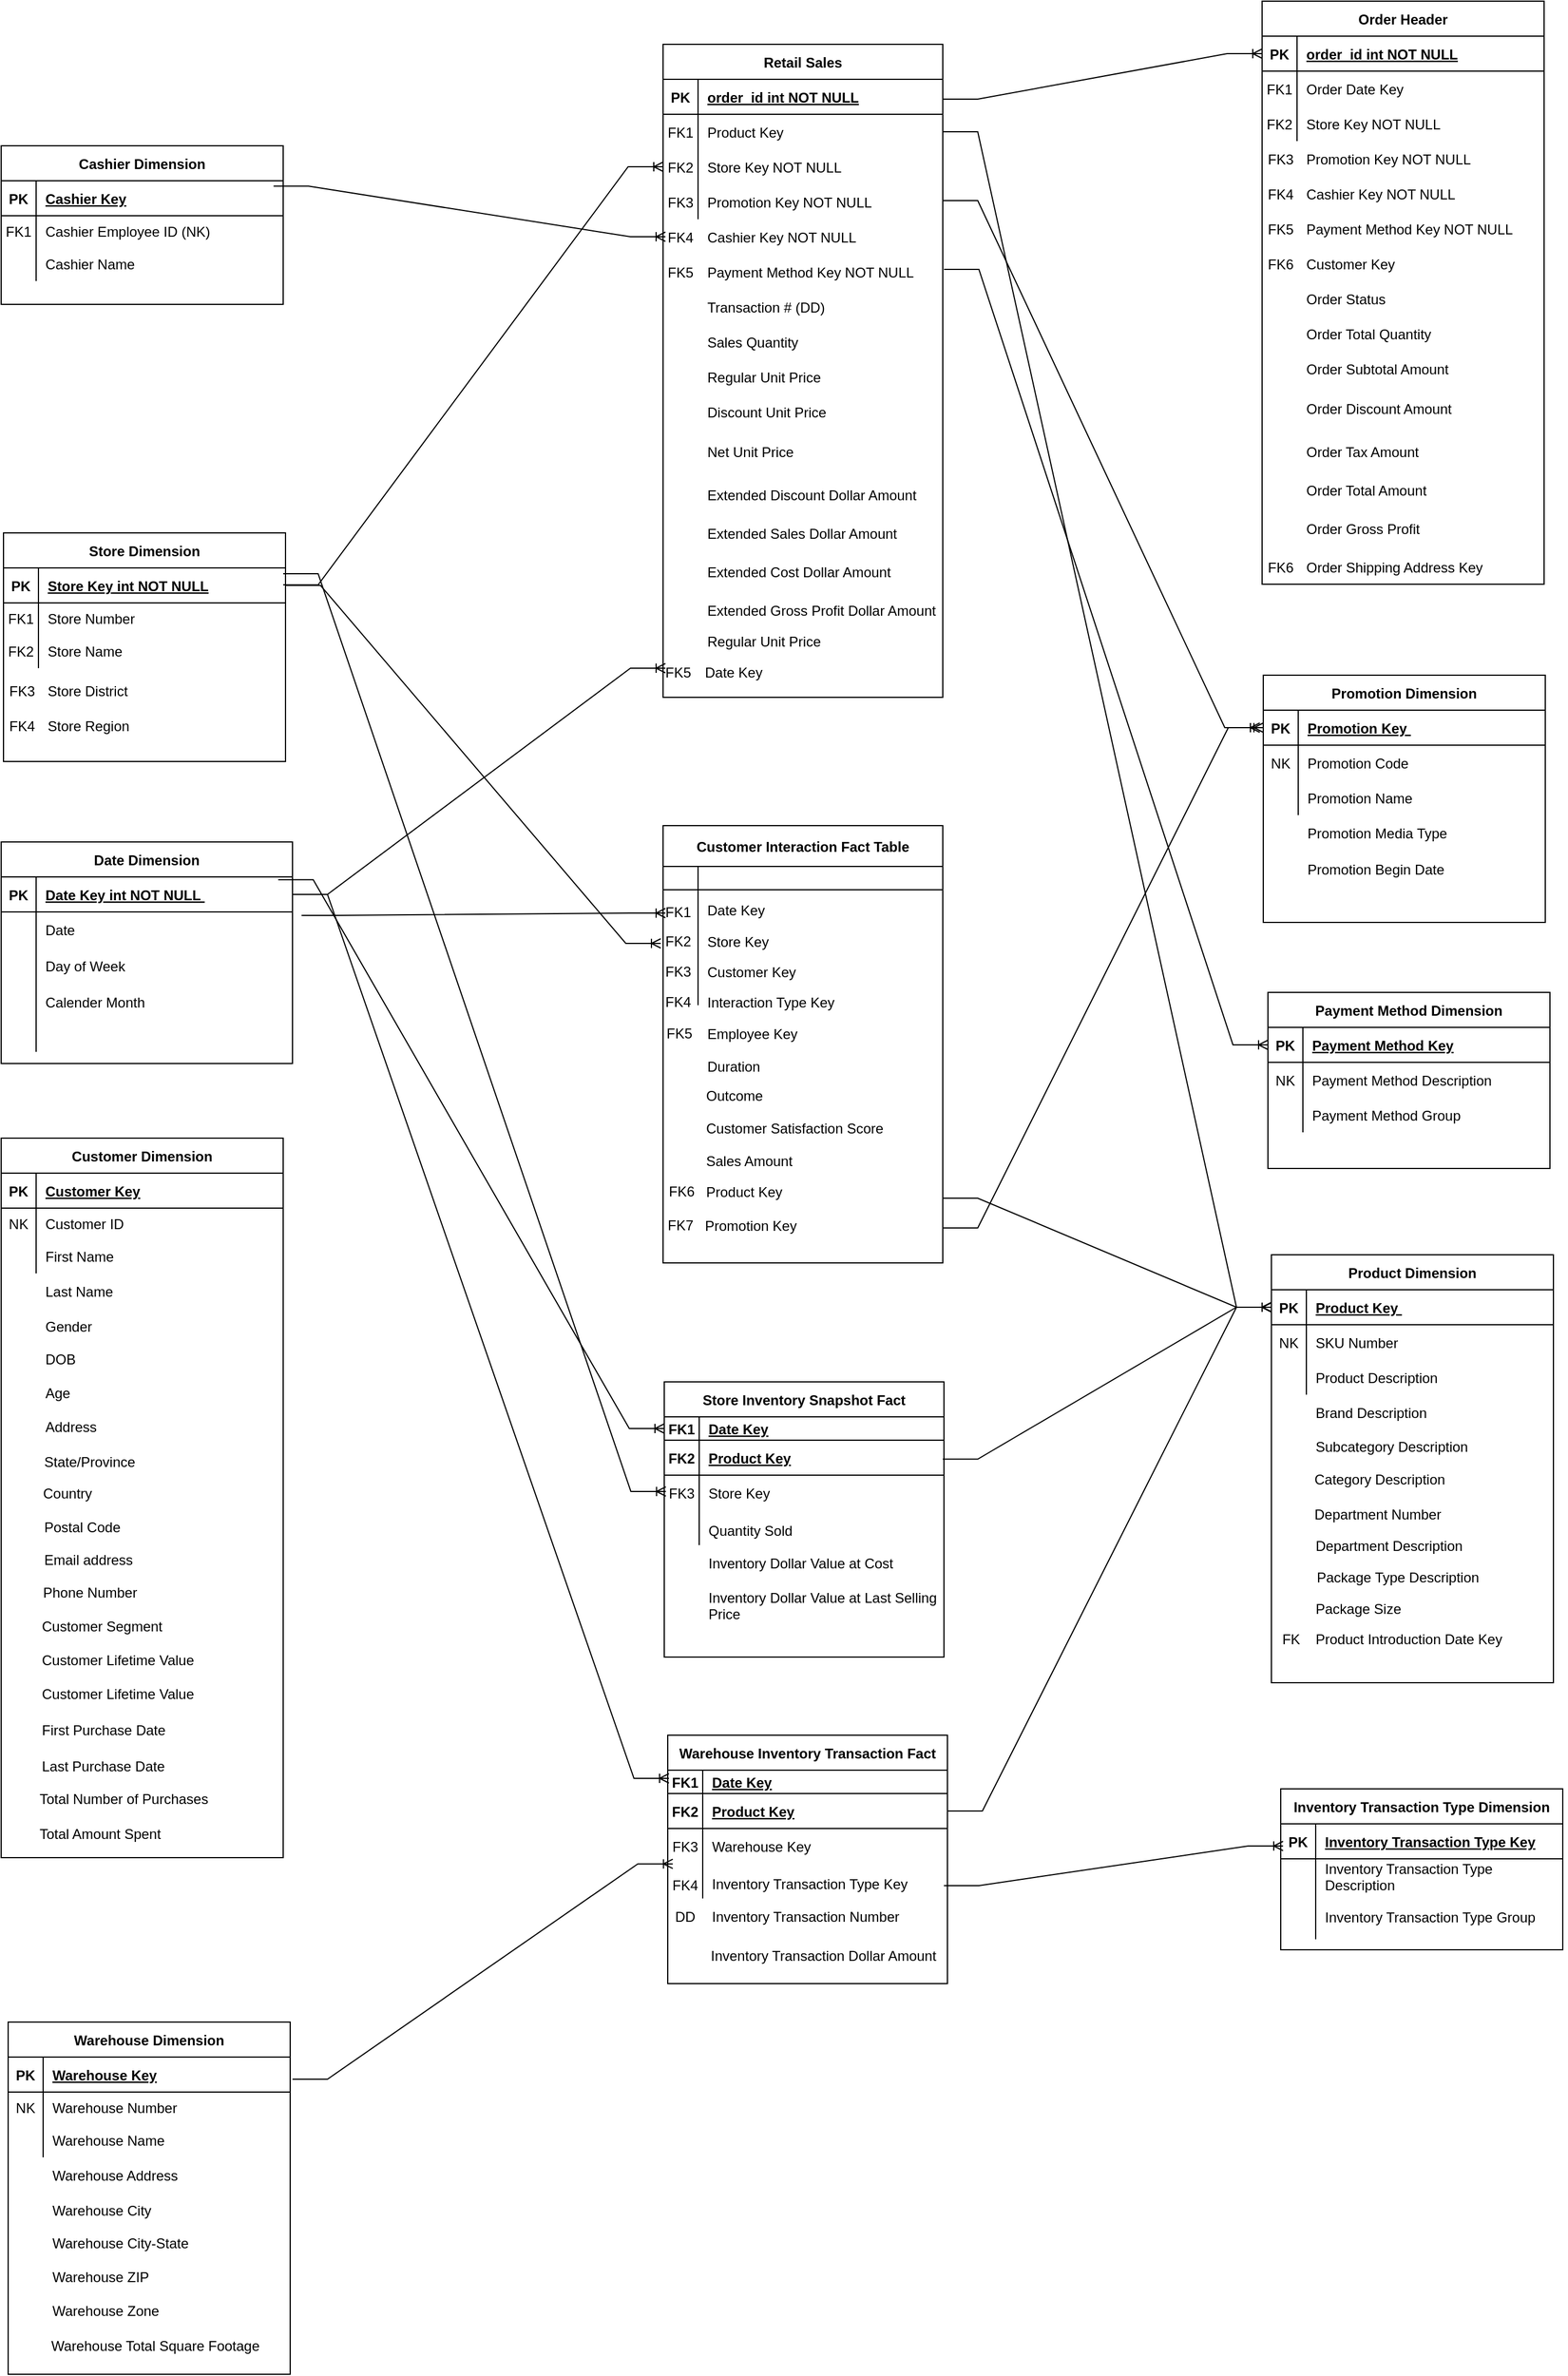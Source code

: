 <mxfile version="24.1.0" type="github">
  <diagram id="R2lEEEUBdFMjLlhIrx00" name="Page-1">
    <mxGraphModel dx="880" dy="426" grid="1" gridSize="10" guides="1" tooltips="1" connect="1" arrows="1" fold="1" page="1" pageScale="1" pageWidth="7000" pageHeight="3000" math="0" shadow="0" extFonts="Permanent Marker^https://fonts.googleapis.com/css?family=Permanent+Marker">
      <root>
        <mxCell id="0" />
        <mxCell id="1" parent="0" />
        <mxCell id="C-vyLk0tnHw3VtMMgP7b-2" value="Retail Sales" style="shape=table;startSize=30;container=1;collapsible=1;childLayout=tableLayout;fixedRows=1;rowLines=0;fontStyle=1;align=center;resizeLast=1;" parent="1" vertex="1">
          <mxGeometry x="788" y="105" width="240" height="560" as="geometry" />
        </mxCell>
        <mxCell id="C-vyLk0tnHw3VtMMgP7b-3" value="" style="shape=partialRectangle;collapsible=0;dropTarget=0;pointerEvents=0;fillColor=none;points=[[0,0.5],[1,0.5]];portConstraint=eastwest;top=0;left=0;right=0;bottom=1;" parent="C-vyLk0tnHw3VtMMgP7b-2" vertex="1">
          <mxGeometry y="30" width="240" height="30" as="geometry" />
        </mxCell>
        <mxCell id="C-vyLk0tnHw3VtMMgP7b-4" value="PK" style="shape=partialRectangle;overflow=hidden;connectable=0;fillColor=none;top=0;left=0;bottom=0;right=0;fontStyle=1;" parent="C-vyLk0tnHw3VtMMgP7b-3" vertex="1">
          <mxGeometry width="30" height="30" as="geometry">
            <mxRectangle width="30" height="30" as="alternateBounds" />
          </mxGeometry>
        </mxCell>
        <mxCell id="C-vyLk0tnHw3VtMMgP7b-5" value="order_id int NOT NULL " style="shape=partialRectangle;overflow=hidden;connectable=0;fillColor=none;top=0;left=0;bottom=0;right=0;align=left;spacingLeft=6;fontStyle=5;" parent="C-vyLk0tnHw3VtMMgP7b-3" vertex="1">
          <mxGeometry x="30" width="210" height="30" as="geometry">
            <mxRectangle width="210" height="30" as="alternateBounds" />
          </mxGeometry>
        </mxCell>
        <mxCell id="C-vyLk0tnHw3VtMMgP7b-6" value="" style="shape=partialRectangle;collapsible=0;dropTarget=0;pointerEvents=0;fillColor=none;points=[[0,0.5],[1,0.5]];portConstraint=eastwest;top=0;left=0;right=0;bottom=0;" parent="C-vyLk0tnHw3VtMMgP7b-2" vertex="1">
          <mxGeometry y="60" width="240" height="30" as="geometry" />
        </mxCell>
        <mxCell id="C-vyLk0tnHw3VtMMgP7b-7" value="FK1" style="shape=partialRectangle;overflow=hidden;connectable=0;fillColor=none;top=0;left=0;bottom=0;right=0;" parent="C-vyLk0tnHw3VtMMgP7b-6" vertex="1">
          <mxGeometry width="30" height="30" as="geometry">
            <mxRectangle width="30" height="30" as="alternateBounds" />
          </mxGeometry>
        </mxCell>
        <mxCell id="C-vyLk0tnHw3VtMMgP7b-8" value="Product Key " style="shape=partialRectangle;overflow=hidden;connectable=0;fillColor=none;top=0;left=0;bottom=0;right=0;align=left;spacingLeft=6;" parent="C-vyLk0tnHw3VtMMgP7b-6" vertex="1">
          <mxGeometry x="30" width="210" height="30" as="geometry">
            <mxRectangle width="210" height="30" as="alternateBounds" />
          </mxGeometry>
        </mxCell>
        <mxCell id="C-vyLk0tnHw3VtMMgP7b-9" value="" style="shape=partialRectangle;collapsible=0;dropTarget=0;pointerEvents=0;fillColor=none;points=[[0,0.5],[1,0.5]];portConstraint=eastwest;top=0;left=0;right=0;bottom=0;" parent="C-vyLk0tnHw3VtMMgP7b-2" vertex="1">
          <mxGeometry y="90" width="240" height="30" as="geometry" />
        </mxCell>
        <mxCell id="C-vyLk0tnHw3VtMMgP7b-10" value="FK2" style="shape=partialRectangle;overflow=hidden;connectable=0;fillColor=none;top=0;left=0;bottom=0;right=0;" parent="C-vyLk0tnHw3VtMMgP7b-9" vertex="1">
          <mxGeometry width="30" height="30" as="geometry">
            <mxRectangle width="30" height="30" as="alternateBounds" />
          </mxGeometry>
        </mxCell>
        <mxCell id="C-vyLk0tnHw3VtMMgP7b-11" value="Store Key NOT NULL" style="shape=partialRectangle;overflow=hidden;connectable=0;fillColor=none;top=0;left=0;bottom=0;right=0;align=left;spacingLeft=6;" parent="C-vyLk0tnHw3VtMMgP7b-9" vertex="1">
          <mxGeometry x="30" width="210" height="30" as="geometry">
            <mxRectangle width="210" height="30" as="alternateBounds" />
          </mxGeometry>
        </mxCell>
        <mxCell id="pzrBGhpFW6PVDqmog99N-354" style="shape=partialRectangle;collapsible=0;dropTarget=0;pointerEvents=0;fillColor=none;points=[[0,0.5],[1,0.5]];portConstraint=eastwest;top=0;left=0;right=0;bottom=0;" vertex="1" parent="C-vyLk0tnHw3VtMMgP7b-2">
          <mxGeometry y="120" width="240" height="30" as="geometry" />
        </mxCell>
        <mxCell id="pzrBGhpFW6PVDqmog99N-355" style="shape=partialRectangle;overflow=hidden;connectable=0;fillColor=none;top=0;left=0;bottom=0;right=0;" vertex="1" parent="pzrBGhpFW6PVDqmog99N-354">
          <mxGeometry width="30" height="30" as="geometry">
            <mxRectangle width="30" height="30" as="alternateBounds" />
          </mxGeometry>
        </mxCell>
        <mxCell id="pzrBGhpFW6PVDqmog99N-356" style="shape=partialRectangle;overflow=hidden;connectable=0;fillColor=none;top=0;left=0;bottom=0;right=0;align=left;spacingLeft=6;" vertex="1" parent="pzrBGhpFW6PVDqmog99N-354">
          <mxGeometry x="30" width="210" height="30" as="geometry">
            <mxRectangle width="210" height="30" as="alternateBounds" />
          </mxGeometry>
        </mxCell>
        <mxCell id="pzrBGhpFW6PVDqmog99N-14" value="FK3" style="shape=partialRectangle;overflow=hidden;connectable=0;fillColor=none;top=0;left=0;bottom=0;right=0;" vertex="1" parent="1">
          <mxGeometry x="788" y="225" width="30" height="30" as="geometry">
            <mxRectangle width="30" height="30" as="alternateBounds" />
          </mxGeometry>
        </mxCell>
        <mxCell id="pzrBGhpFW6PVDqmog99N-15" value="Promotion Key NOT NULL" style="shape=partialRectangle;overflow=hidden;connectable=0;fillColor=none;top=0;left=0;bottom=0;right=0;align=left;spacingLeft=6;" vertex="1" parent="1">
          <mxGeometry x="818" y="225" width="220" height="30" as="geometry">
            <mxRectangle width="220" height="30" as="alternateBounds" />
          </mxGeometry>
        </mxCell>
        <mxCell id="pzrBGhpFW6PVDqmog99N-16" value="FK4" style="shape=partialRectangle;overflow=hidden;connectable=0;fillColor=none;top=0;left=0;bottom=0;right=0;" vertex="1" parent="1">
          <mxGeometry x="788" y="255" width="30" height="30" as="geometry">
            <mxRectangle width="30" height="30" as="alternateBounds" />
          </mxGeometry>
        </mxCell>
        <mxCell id="pzrBGhpFW6PVDqmog99N-17" value="Cashier Key NOT NULL" style="shape=partialRectangle;overflow=hidden;connectable=0;fillColor=none;top=0;left=0;bottom=0;right=0;align=left;spacingLeft=6;" vertex="1" parent="1">
          <mxGeometry x="818" y="255" width="220" height="30" as="geometry">
            <mxRectangle width="220" height="30" as="alternateBounds" />
          </mxGeometry>
        </mxCell>
        <mxCell id="pzrBGhpFW6PVDqmog99N-18" value="FK5" style="shape=partialRectangle;overflow=hidden;connectable=0;fillColor=none;top=0;left=0;bottom=0;right=0;" vertex="1" parent="1">
          <mxGeometry x="788" y="285" width="30" height="30" as="geometry">
            <mxRectangle width="30" height="30" as="alternateBounds" />
          </mxGeometry>
        </mxCell>
        <mxCell id="pzrBGhpFW6PVDqmog99N-19" value="Payment Method Key NOT NULL" style="shape=partialRectangle;overflow=hidden;connectable=0;fillColor=none;top=0;left=0;bottom=0;right=0;align=left;spacingLeft=6;" vertex="1" parent="1">
          <mxGeometry x="818" y="285" width="220" height="30" as="geometry">
            <mxRectangle width="220" height="30" as="alternateBounds" />
          </mxGeometry>
        </mxCell>
        <mxCell id="pzrBGhpFW6PVDqmog99N-20" value="" style="shape=partialRectangle;overflow=hidden;connectable=0;fillColor=none;top=0;left=0;bottom=0;right=0;" vertex="1" parent="1">
          <mxGeometry x="788" y="315" width="30" height="30" as="geometry">
            <mxRectangle width="30" height="30" as="alternateBounds" />
          </mxGeometry>
        </mxCell>
        <mxCell id="pzrBGhpFW6PVDqmog99N-21" value="Transaction # (DD)" style="shape=partialRectangle;overflow=hidden;connectable=0;fillColor=none;top=0;left=0;bottom=0;right=0;align=left;spacingLeft=6;" vertex="1" parent="1">
          <mxGeometry x="818" y="315" width="220" height="30" as="geometry">
            <mxRectangle width="220" height="30" as="alternateBounds" />
          </mxGeometry>
        </mxCell>
        <mxCell id="pzrBGhpFW6PVDqmog99N-22" value="" style="shape=partialRectangle;overflow=hidden;connectable=0;fillColor=none;top=0;left=0;bottom=0;right=0;" vertex="1" parent="1">
          <mxGeometry x="788" y="345" width="30" height="30" as="geometry">
            <mxRectangle width="30" height="30" as="alternateBounds" />
          </mxGeometry>
        </mxCell>
        <mxCell id="pzrBGhpFW6PVDqmog99N-23" value="Sales Quantity" style="shape=partialRectangle;overflow=hidden;connectable=0;fillColor=none;top=0;left=0;bottom=0;right=0;align=left;spacingLeft=6;" vertex="1" parent="1">
          <mxGeometry x="818" y="345" width="220" height="30" as="geometry">
            <mxRectangle width="220" height="30" as="alternateBounds" />
          </mxGeometry>
        </mxCell>
        <mxCell id="pzrBGhpFW6PVDqmog99N-24" value="" style="shape=partialRectangle;overflow=hidden;connectable=0;fillColor=none;top=0;left=0;bottom=0;right=0;" vertex="1" parent="1">
          <mxGeometry x="788" y="375" width="30" height="30" as="geometry">
            <mxRectangle width="30" height="30" as="alternateBounds" />
          </mxGeometry>
        </mxCell>
        <mxCell id="pzrBGhpFW6PVDqmog99N-25" value="Regular Unit Price" style="shape=partialRectangle;overflow=hidden;connectable=0;fillColor=none;top=0;left=0;bottom=0;right=0;align=left;spacingLeft=6;" vertex="1" parent="1">
          <mxGeometry x="818" y="375" width="220" height="30" as="geometry">
            <mxRectangle width="220" height="30" as="alternateBounds" />
          </mxGeometry>
        </mxCell>
        <mxCell id="pzrBGhpFW6PVDqmog99N-26" value="Discount Unit Price" style="shape=partialRectangle;overflow=hidden;connectable=0;fillColor=none;top=0;left=0;bottom=0;right=0;align=left;spacingLeft=6;" vertex="1" parent="1">
          <mxGeometry x="818" y="405" width="220" height="30" as="geometry">
            <mxRectangle width="220" height="30" as="alternateBounds" />
          </mxGeometry>
        </mxCell>
        <mxCell id="pzrBGhpFW6PVDqmog99N-27" value="Extended Discount Dollar Amount" style="shape=partialRectangle;overflow=hidden;connectable=0;fillColor=none;top=0;left=0;bottom=0;right=0;align=left;spacingLeft=6;" vertex="1" parent="1">
          <mxGeometry x="818" y="476" width="220" height="30" as="geometry">
            <mxRectangle width="220" height="30" as="alternateBounds" />
          </mxGeometry>
        </mxCell>
        <mxCell id="pzrBGhpFW6PVDqmog99N-28" value="Net Unit Price" style="shape=partialRectangle;overflow=hidden;connectable=0;fillColor=none;top=0;left=0;bottom=0;right=0;align=left;spacingLeft=6;" vertex="1" parent="1">
          <mxGeometry x="818" y="439" width="220" height="30" as="geometry">
            <mxRectangle width="220" height="30" as="alternateBounds" />
          </mxGeometry>
        </mxCell>
        <mxCell id="pzrBGhpFW6PVDqmog99N-29" value="Extended Sales Dollar Amount" style="shape=partialRectangle;overflow=hidden;connectable=0;fillColor=none;top=0;left=0;bottom=0;right=0;align=left;spacingLeft=6;" vertex="1" parent="1">
          <mxGeometry x="818" y="509" width="220" height="30" as="geometry">
            <mxRectangle width="220" height="30" as="alternateBounds" />
          </mxGeometry>
        </mxCell>
        <mxCell id="pzrBGhpFW6PVDqmog99N-30" value="Extended Cost Dollar Amount" style="shape=partialRectangle;overflow=hidden;connectable=0;fillColor=none;top=0;left=0;bottom=0;right=0;align=left;spacingLeft=6;" vertex="1" parent="1">
          <mxGeometry x="818" y="542" width="220" height="30" as="geometry">
            <mxRectangle width="220" height="30" as="alternateBounds" />
          </mxGeometry>
        </mxCell>
        <mxCell id="pzrBGhpFW6PVDqmog99N-31" value="Regular Unit Price" style="shape=partialRectangle;overflow=hidden;connectable=0;fillColor=none;top=0;left=0;bottom=0;right=0;align=left;spacingLeft=6;" vertex="1" parent="1">
          <mxGeometry x="818" y="605" width="220" height="23" as="geometry">
            <mxRectangle width="220" height="30" as="alternateBounds" />
          </mxGeometry>
        </mxCell>
        <mxCell id="pzrBGhpFW6PVDqmog99N-32" value="Extended Gross Profit Dollar Amount " style="shape=partialRectangle;overflow=hidden;connectable=0;fillColor=none;top=0;left=0;bottom=0;right=0;align=left;spacingLeft=6;" vertex="1" parent="1">
          <mxGeometry x="818" y="575" width="220" height="30" as="geometry">
            <mxRectangle width="220" height="30" as="alternateBounds" />
          </mxGeometry>
        </mxCell>
        <mxCell id="pzrBGhpFW6PVDqmog99N-46" value="Order Header" style="shape=table;startSize=30;container=1;collapsible=1;childLayout=tableLayout;fixedRows=1;rowLines=0;fontStyle=1;align=center;resizeLast=1;" vertex="1" parent="1">
          <mxGeometry x="1302" y="68" width="242" height="500" as="geometry" />
        </mxCell>
        <mxCell id="pzrBGhpFW6PVDqmog99N-47" value="" style="shape=partialRectangle;collapsible=0;dropTarget=0;pointerEvents=0;fillColor=none;points=[[0,0.5],[1,0.5]];portConstraint=eastwest;top=0;left=0;right=0;bottom=1;" vertex="1" parent="pzrBGhpFW6PVDqmog99N-46">
          <mxGeometry y="30" width="242" height="30" as="geometry" />
        </mxCell>
        <mxCell id="pzrBGhpFW6PVDqmog99N-48" value="PK" style="shape=partialRectangle;overflow=hidden;connectable=0;fillColor=none;top=0;left=0;bottom=0;right=0;fontStyle=1;" vertex="1" parent="pzrBGhpFW6PVDqmog99N-47">
          <mxGeometry width="30" height="30" as="geometry">
            <mxRectangle width="30" height="30" as="alternateBounds" />
          </mxGeometry>
        </mxCell>
        <mxCell id="pzrBGhpFW6PVDqmog99N-49" value="order_id int NOT NULL " style="shape=partialRectangle;overflow=hidden;connectable=0;fillColor=none;top=0;left=0;bottom=0;right=0;align=left;spacingLeft=6;fontStyle=5;" vertex="1" parent="pzrBGhpFW6PVDqmog99N-47">
          <mxGeometry x="30" width="212" height="30" as="geometry">
            <mxRectangle width="212" height="30" as="alternateBounds" />
          </mxGeometry>
        </mxCell>
        <mxCell id="pzrBGhpFW6PVDqmog99N-50" value="" style="shape=partialRectangle;collapsible=0;dropTarget=0;pointerEvents=0;fillColor=none;points=[[0,0.5],[1,0.5]];portConstraint=eastwest;top=0;left=0;right=0;bottom=0;" vertex="1" parent="pzrBGhpFW6PVDqmog99N-46">
          <mxGeometry y="60" width="242" height="30" as="geometry" />
        </mxCell>
        <mxCell id="pzrBGhpFW6PVDqmog99N-51" value="FK1" style="shape=partialRectangle;overflow=hidden;connectable=0;fillColor=none;top=0;left=0;bottom=0;right=0;" vertex="1" parent="pzrBGhpFW6PVDqmog99N-50">
          <mxGeometry width="30" height="30" as="geometry">
            <mxRectangle width="30" height="30" as="alternateBounds" />
          </mxGeometry>
        </mxCell>
        <mxCell id="pzrBGhpFW6PVDqmog99N-52" value="Order Date Key" style="shape=partialRectangle;overflow=hidden;connectable=0;fillColor=none;top=0;left=0;bottom=0;right=0;align=left;spacingLeft=6;" vertex="1" parent="pzrBGhpFW6PVDqmog99N-50">
          <mxGeometry x="30" width="212" height="30" as="geometry">
            <mxRectangle width="212" height="30" as="alternateBounds" />
          </mxGeometry>
        </mxCell>
        <mxCell id="pzrBGhpFW6PVDqmog99N-53" value="" style="shape=partialRectangle;collapsible=0;dropTarget=0;pointerEvents=0;fillColor=none;points=[[0,0.5],[1,0.5]];portConstraint=eastwest;top=0;left=0;right=0;bottom=0;" vertex="1" parent="pzrBGhpFW6PVDqmog99N-46">
          <mxGeometry y="90" width="242" height="30" as="geometry" />
        </mxCell>
        <mxCell id="pzrBGhpFW6PVDqmog99N-54" value="FK2" style="shape=partialRectangle;overflow=hidden;connectable=0;fillColor=none;top=0;left=0;bottom=0;right=0;" vertex="1" parent="pzrBGhpFW6PVDqmog99N-53">
          <mxGeometry width="30" height="30" as="geometry">
            <mxRectangle width="30" height="30" as="alternateBounds" />
          </mxGeometry>
        </mxCell>
        <mxCell id="pzrBGhpFW6PVDqmog99N-55" value="Store Key NOT NULL" style="shape=partialRectangle;overflow=hidden;connectable=0;fillColor=none;top=0;left=0;bottom=0;right=0;align=left;spacingLeft=6;" vertex="1" parent="pzrBGhpFW6PVDqmog99N-53">
          <mxGeometry x="30" width="212" height="30" as="geometry">
            <mxRectangle width="212" height="30" as="alternateBounds" />
          </mxGeometry>
        </mxCell>
        <mxCell id="pzrBGhpFW6PVDqmog99N-56" value="FK3" style="shape=partialRectangle;overflow=hidden;connectable=0;fillColor=none;top=0;left=0;bottom=0;right=0;" vertex="1" parent="1">
          <mxGeometry x="1302" y="188" width="32" height="30" as="geometry">
            <mxRectangle width="30" height="30" as="alternateBounds" />
          </mxGeometry>
        </mxCell>
        <mxCell id="pzrBGhpFW6PVDqmog99N-57" value="Promotion Key NOT NULL" style="shape=partialRectangle;overflow=hidden;connectable=0;fillColor=none;top=0;left=0;bottom=0;right=0;align=left;spacingLeft=6;" vertex="1" parent="1">
          <mxGeometry x="1332" y="188" width="222" height="30" as="geometry">
            <mxRectangle width="220" height="30" as="alternateBounds" />
          </mxGeometry>
        </mxCell>
        <mxCell id="pzrBGhpFW6PVDqmog99N-58" value="FK4" style="shape=partialRectangle;overflow=hidden;connectable=0;fillColor=none;top=0;left=0;bottom=0;right=0;" vertex="1" parent="1">
          <mxGeometry x="1302" y="218" width="32" height="30" as="geometry">
            <mxRectangle width="30" height="30" as="alternateBounds" />
          </mxGeometry>
        </mxCell>
        <mxCell id="pzrBGhpFW6PVDqmog99N-59" value="Cashier Key NOT NULL" style="shape=partialRectangle;overflow=hidden;connectable=0;fillColor=none;top=0;left=0;bottom=0;right=0;align=left;spacingLeft=6;" vertex="1" parent="1">
          <mxGeometry x="1332" y="218" width="222" height="30" as="geometry">
            <mxRectangle width="220" height="30" as="alternateBounds" />
          </mxGeometry>
        </mxCell>
        <mxCell id="pzrBGhpFW6PVDqmog99N-60" value="FK5" style="shape=partialRectangle;overflow=hidden;connectable=0;fillColor=none;top=0;left=0;bottom=0;right=0;" vertex="1" parent="1">
          <mxGeometry x="1302" y="248" width="32" height="30" as="geometry">
            <mxRectangle width="30" height="30" as="alternateBounds" />
          </mxGeometry>
        </mxCell>
        <mxCell id="pzrBGhpFW6PVDqmog99N-61" value="Payment Method Key NOT NULL" style="shape=partialRectangle;overflow=hidden;connectable=0;fillColor=none;top=0;left=0;bottom=0;right=0;align=left;spacingLeft=6;" vertex="1" parent="1">
          <mxGeometry x="1332" y="248" width="222" height="30" as="geometry">
            <mxRectangle width="220" height="30" as="alternateBounds" />
          </mxGeometry>
        </mxCell>
        <mxCell id="pzrBGhpFW6PVDqmog99N-62" value="" style="shape=partialRectangle;overflow=hidden;connectable=0;fillColor=none;top=0;left=0;bottom=0;right=0;" vertex="1" parent="1">
          <mxGeometry x="1302" y="278" width="32" height="30" as="geometry">
            <mxRectangle width="30" height="30" as="alternateBounds" />
          </mxGeometry>
        </mxCell>
        <mxCell id="pzrBGhpFW6PVDqmog99N-63" value="Customer Key " style="shape=partialRectangle;overflow=hidden;connectable=0;fillColor=none;top=0;left=0;bottom=0;right=0;align=left;spacingLeft=6;" vertex="1" parent="1">
          <mxGeometry x="1332" y="278" width="222" height="30" as="geometry">
            <mxRectangle width="220" height="30" as="alternateBounds" />
          </mxGeometry>
        </mxCell>
        <mxCell id="pzrBGhpFW6PVDqmog99N-64" value="" style="shape=partialRectangle;overflow=hidden;connectable=0;fillColor=none;top=0;left=0;bottom=0;right=0;" vertex="1" parent="1">
          <mxGeometry x="1302" y="308" width="32" height="30" as="geometry">
            <mxRectangle width="30" height="30" as="alternateBounds" />
          </mxGeometry>
        </mxCell>
        <mxCell id="pzrBGhpFW6PVDqmog99N-65" value="Order Status" style="shape=partialRectangle;overflow=hidden;connectable=0;fillColor=none;top=0;left=0;bottom=0;right=0;align=left;spacingLeft=6;" vertex="1" parent="1">
          <mxGeometry x="1332" y="308" width="222" height="30" as="geometry">
            <mxRectangle width="220" height="30" as="alternateBounds" />
          </mxGeometry>
        </mxCell>
        <mxCell id="pzrBGhpFW6PVDqmog99N-66" value="" style="shape=partialRectangle;overflow=hidden;connectable=0;fillColor=none;top=0;left=0;bottom=0;right=0;" vertex="1" parent="1">
          <mxGeometry x="1302" y="338" width="32" height="30" as="geometry">
            <mxRectangle width="30" height="30" as="alternateBounds" />
          </mxGeometry>
        </mxCell>
        <mxCell id="pzrBGhpFW6PVDqmog99N-67" value="Order Total Quantity" style="shape=partialRectangle;overflow=hidden;connectable=0;fillColor=none;top=0;left=0;bottom=0;right=0;align=left;spacingLeft=6;" vertex="1" parent="1">
          <mxGeometry x="1332" y="338" width="222" height="30" as="geometry">
            <mxRectangle width="220" height="30" as="alternateBounds" />
          </mxGeometry>
        </mxCell>
        <mxCell id="pzrBGhpFW6PVDqmog99N-68" value="Order Subtotal Amount " style="shape=partialRectangle;overflow=hidden;connectable=0;fillColor=none;top=0;left=0;bottom=0;right=0;align=left;spacingLeft=6;" vertex="1" parent="1">
          <mxGeometry x="1332" y="368" width="222" height="30" as="geometry">
            <mxRectangle width="220" height="30" as="alternateBounds" />
          </mxGeometry>
        </mxCell>
        <mxCell id="pzrBGhpFW6PVDqmog99N-69" value="Order Tax Amount" style="shape=partialRectangle;overflow=hidden;connectable=0;fillColor=none;top=0;left=0;bottom=0;right=0;align=left;spacingLeft=6;" vertex="1" parent="1">
          <mxGeometry x="1332" y="439" width="222" height="30" as="geometry">
            <mxRectangle width="220" height="30" as="alternateBounds" />
          </mxGeometry>
        </mxCell>
        <mxCell id="pzrBGhpFW6PVDqmog99N-70" value="Order Discount Amount" style="shape=partialRectangle;overflow=hidden;connectable=0;fillColor=none;top=0;left=0;bottom=0;right=0;align=left;spacingLeft=6;" vertex="1" parent="1">
          <mxGeometry x="1332" y="402" width="222" height="30" as="geometry">
            <mxRectangle width="220" height="30" as="alternateBounds" />
          </mxGeometry>
        </mxCell>
        <mxCell id="pzrBGhpFW6PVDqmog99N-71" value="Order Total Amount" style="shape=partialRectangle;overflow=hidden;connectable=0;fillColor=none;top=0;left=0;bottom=0;right=0;align=left;spacingLeft=6;" vertex="1" parent="1">
          <mxGeometry x="1332" y="472" width="222" height="30" as="geometry">
            <mxRectangle width="220" height="30" as="alternateBounds" />
          </mxGeometry>
        </mxCell>
        <mxCell id="pzrBGhpFW6PVDqmog99N-72" value="Order Gross Profit " style="shape=partialRectangle;overflow=hidden;connectable=0;fillColor=none;top=0;left=0;bottom=0;right=0;align=left;spacingLeft=6;" vertex="1" parent="1">
          <mxGeometry x="1332" y="505" width="222" height="30" as="geometry">
            <mxRectangle width="220" height="30" as="alternateBounds" />
          </mxGeometry>
        </mxCell>
        <mxCell id="pzrBGhpFW6PVDqmog99N-74" value="Order Shipping Address Key" style="shape=partialRectangle;overflow=hidden;connectable=0;fillColor=none;top=0;left=0;bottom=0;right=0;align=left;spacingLeft=6;" vertex="1" parent="1">
          <mxGeometry x="1332" y="538" width="222" height="30" as="geometry">
            <mxRectangle width="220" height="30" as="alternateBounds" />
          </mxGeometry>
        </mxCell>
        <mxCell id="pzrBGhpFW6PVDqmog99N-75" value="FK6" style="shape=partialRectangle;overflow=hidden;connectable=0;fillColor=none;top=0;left=0;bottom=0;right=0;" vertex="1" parent="1">
          <mxGeometry x="1302" y="278" width="32" height="30" as="geometry">
            <mxRectangle width="30" height="30" as="alternateBounds" />
          </mxGeometry>
        </mxCell>
        <mxCell id="pzrBGhpFW6PVDqmog99N-76" value="FK6" style="shape=partialRectangle;overflow=hidden;connectable=0;fillColor=none;top=0;left=0;bottom=0;right=0;" vertex="1" parent="1">
          <mxGeometry x="1302" y="538" width="32" height="30" as="geometry">
            <mxRectangle width="30" height="30" as="alternateBounds" />
          </mxGeometry>
        </mxCell>
        <mxCell id="pzrBGhpFW6PVDqmog99N-95" value="Store Dimension" style="shape=table;startSize=30;container=1;collapsible=1;childLayout=tableLayout;fixedRows=1;rowLines=0;fontStyle=1;align=center;resizeLast=1;" vertex="1" parent="1">
          <mxGeometry x="222" y="524" width="242" height="196" as="geometry" />
        </mxCell>
        <mxCell id="pzrBGhpFW6PVDqmog99N-96" value="" style="shape=partialRectangle;collapsible=0;dropTarget=0;pointerEvents=0;fillColor=none;points=[[0,0.5],[1,0.5]];portConstraint=eastwest;top=0;left=0;right=0;bottom=1;" vertex="1" parent="pzrBGhpFW6PVDqmog99N-95">
          <mxGeometry y="30" width="242" height="30" as="geometry" />
        </mxCell>
        <mxCell id="pzrBGhpFW6PVDqmog99N-97" value="PK" style="shape=partialRectangle;overflow=hidden;connectable=0;fillColor=none;top=0;left=0;bottom=0;right=0;fontStyle=1;" vertex="1" parent="pzrBGhpFW6PVDqmog99N-96">
          <mxGeometry width="30" height="30" as="geometry">
            <mxRectangle width="30" height="30" as="alternateBounds" />
          </mxGeometry>
        </mxCell>
        <mxCell id="pzrBGhpFW6PVDqmog99N-98" value="Store Key int NOT NULL " style="shape=partialRectangle;overflow=hidden;connectable=0;fillColor=none;top=0;left=0;bottom=0;right=0;align=left;spacingLeft=6;fontStyle=5;" vertex="1" parent="pzrBGhpFW6PVDqmog99N-96">
          <mxGeometry x="30" width="212" height="30" as="geometry">
            <mxRectangle width="212" height="30" as="alternateBounds" />
          </mxGeometry>
        </mxCell>
        <mxCell id="pzrBGhpFW6PVDqmog99N-99" value="" style="shape=partialRectangle;collapsible=0;dropTarget=0;pointerEvents=0;fillColor=none;points=[[0,0.5],[1,0.5]];portConstraint=eastwest;top=0;left=0;right=0;bottom=0;" vertex="1" parent="pzrBGhpFW6PVDqmog99N-95">
          <mxGeometry y="60" width="242" height="26" as="geometry" />
        </mxCell>
        <mxCell id="pzrBGhpFW6PVDqmog99N-100" value="FK1" style="shape=partialRectangle;overflow=hidden;connectable=0;fillColor=none;top=0;left=0;bottom=0;right=0;" vertex="1" parent="pzrBGhpFW6PVDqmog99N-99">
          <mxGeometry width="30" height="26" as="geometry">
            <mxRectangle width="30" height="26" as="alternateBounds" />
          </mxGeometry>
        </mxCell>
        <mxCell id="pzrBGhpFW6PVDqmog99N-101" value="Store Number " style="shape=partialRectangle;overflow=hidden;connectable=0;fillColor=none;top=0;left=0;bottom=0;right=0;align=left;spacingLeft=6;" vertex="1" parent="pzrBGhpFW6PVDqmog99N-99">
          <mxGeometry x="30" width="212" height="26" as="geometry">
            <mxRectangle width="212" height="26" as="alternateBounds" />
          </mxGeometry>
        </mxCell>
        <mxCell id="pzrBGhpFW6PVDqmog99N-102" value="" style="shape=partialRectangle;collapsible=0;dropTarget=0;pointerEvents=0;fillColor=none;points=[[0,0.5],[1,0.5]];portConstraint=eastwest;top=0;left=0;right=0;bottom=0;" vertex="1" parent="pzrBGhpFW6PVDqmog99N-95">
          <mxGeometry y="86" width="242" height="30" as="geometry" />
        </mxCell>
        <mxCell id="pzrBGhpFW6PVDqmog99N-103" value="FK2" style="shape=partialRectangle;overflow=hidden;connectable=0;fillColor=none;top=0;left=0;bottom=0;right=0;" vertex="1" parent="pzrBGhpFW6PVDqmog99N-102">
          <mxGeometry width="30" height="30" as="geometry">
            <mxRectangle width="30" height="30" as="alternateBounds" />
          </mxGeometry>
        </mxCell>
        <mxCell id="pzrBGhpFW6PVDqmog99N-104" value="Store Name" style="shape=partialRectangle;overflow=hidden;connectable=0;fillColor=none;top=0;left=0;bottom=0;right=0;align=left;spacingLeft=6;" vertex="1" parent="pzrBGhpFW6PVDqmog99N-102">
          <mxGeometry x="30" width="212" height="30" as="geometry">
            <mxRectangle width="212" height="30" as="alternateBounds" />
          </mxGeometry>
        </mxCell>
        <mxCell id="pzrBGhpFW6PVDqmog99N-105" value="FK3" style="shape=partialRectangle;overflow=hidden;connectable=0;fillColor=none;top=0;left=0;bottom=0;right=0;" vertex="1" parent="1">
          <mxGeometry x="222" y="644" width="32" height="30" as="geometry">
            <mxRectangle width="30" height="30" as="alternateBounds" />
          </mxGeometry>
        </mxCell>
        <mxCell id="pzrBGhpFW6PVDqmog99N-106" value="Store District" style="shape=partialRectangle;overflow=hidden;connectable=0;fillColor=none;top=0;left=0;bottom=0;right=0;align=left;spacingLeft=6;" vertex="1" parent="1">
          <mxGeometry x="252" y="644" width="222" height="30" as="geometry">
            <mxRectangle width="220" height="30" as="alternateBounds" />
          </mxGeometry>
        </mxCell>
        <mxCell id="pzrBGhpFW6PVDqmog99N-107" value="FK4" style="shape=partialRectangle;overflow=hidden;connectable=0;fillColor=none;top=0;left=0;bottom=0;right=0;" vertex="1" parent="1">
          <mxGeometry x="222" y="674" width="32" height="30" as="geometry">
            <mxRectangle width="30" height="30" as="alternateBounds" />
          </mxGeometry>
        </mxCell>
        <mxCell id="pzrBGhpFW6PVDqmog99N-108" value="Store Region" style="shape=partialRectangle;overflow=hidden;connectable=0;fillColor=none;top=0;left=0;bottom=0;right=0;align=left;spacingLeft=6;" vertex="1" parent="1">
          <mxGeometry x="252" y="674" width="222" height="30" as="geometry">
            <mxRectangle width="220" height="30" as="alternateBounds" />
          </mxGeometry>
        </mxCell>
        <mxCell id="pzrBGhpFW6PVDqmog99N-111" value="" style="shape=partialRectangle;overflow=hidden;connectable=0;fillColor=none;top=0;left=0;bottom=0;right=0;" vertex="1" parent="1">
          <mxGeometry x="222" y="734" width="32" height="30" as="geometry">
            <mxRectangle width="30" height="30" as="alternateBounds" />
          </mxGeometry>
        </mxCell>
        <mxCell id="pzrBGhpFW6PVDqmog99N-113" value="" style="shape=partialRectangle;overflow=hidden;connectable=0;fillColor=none;top=0;left=0;bottom=0;right=0;" vertex="1" parent="1">
          <mxGeometry x="222" y="764" width="32" height="30" as="geometry">
            <mxRectangle width="30" height="30" as="alternateBounds" />
          </mxGeometry>
        </mxCell>
        <mxCell id="pzrBGhpFW6PVDqmog99N-115" value="" style="shape=partialRectangle;overflow=hidden;connectable=0;fillColor=none;top=0;left=0;bottom=0;right=0;" vertex="1" parent="1">
          <mxGeometry x="222" y="122" width="32" height="30" as="geometry">
            <mxRectangle width="30" height="30" as="alternateBounds" />
          </mxGeometry>
        </mxCell>
        <mxCell id="pzrBGhpFW6PVDqmog99N-139" value="Promotion Dimension" style="shape=table;startSize=30;container=1;collapsible=1;childLayout=tableLayout;fixedRows=1;rowLines=0;fontStyle=1;align=center;resizeLast=1;" vertex="1" parent="1">
          <mxGeometry x="1303" y="646" width="242" height="212" as="geometry" />
        </mxCell>
        <mxCell id="pzrBGhpFW6PVDqmog99N-140" value="" style="shape=partialRectangle;collapsible=0;dropTarget=0;pointerEvents=0;fillColor=none;points=[[0,0.5],[1,0.5]];portConstraint=eastwest;top=0;left=0;right=0;bottom=1;" vertex="1" parent="pzrBGhpFW6PVDqmog99N-139">
          <mxGeometry y="30" width="242" height="30" as="geometry" />
        </mxCell>
        <mxCell id="pzrBGhpFW6PVDqmog99N-141" value="PK" style="shape=partialRectangle;overflow=hidden;connectable=0;fillColor=none;top=0;left=0;bottom=0;right=0;fontStyle=1;" vertex="1" parent="pzrBGhpFW6PVDqmog99N-140">
          <mxGeometry width="30" height="30" as="geometry">
            <mxRectangle width="30" height="30" as="alternateBounds" />
          </mxGeometry>
        </mxCell>
        <mxCell id="pzrBGhpFW6PVDqmog99N-142" value="Promotion Key " style="shape=partialRectangle;overflow=hidden;connectable=0;fillColor=none;top=0;left=0;bottom=0;right=0;align=left;spacingLeft=6;fontStyle=5;" vertex="1" parent="pzrBGhpFW6PVDqmog99N-140">
          <mxGeometry x="30" width="212" height="30" as="geometry">
            <mxRectangle width="212" height="30" as="alternateBounds" />
          </mxGeometry>
        </mxCell>
        <mxCell id="pzrBGhpFW6PVDqmog99N-143" value="" style="shape=partialRectangle;collapsible=0;dropTarget=0;pointerEvents=0;fillColor=none;points=[[0,0.5],[1,0.5]];portConstraint=eastwest;top=0;left=0;right=0;bottom=0;" vertex="1" parent="pzrBGhpFW6PVDqmog99N-139">
          <mxGeometry y="60" width="242" height="30" as="geometry" />
        </mxCell>
        <mxCell id="pzrBGhpFW6PVDqmog99N-144" value="NK" style="shape=partialRectangle;overflow=hidden;connectable=0;fillColor=none;top=0;left=0;bottom=0;right=0;" vertex="1" parent="pzrBGhpFW6PVDqmog99N-143">
          <mxGeometry width="30" height="30" as="geometry">
            <mxRectangle width="30" height="30" as="alternateBounds" />
          </mxGeometry>
        </mxCell>
        <mxCell id="pzrBGhpFW6PVDqmog99N-145" value="Promotion Code" style="shape=partialRectangle;overflow=hidden;connectable=0;fillColor=none;top=0;left=0;bottom=0;right=0;align=left;spacingLeft=6;" vertex="1" parent="pzrBGhpFW6PVDqmog99N-143">
          <mxGeometry x="30" width="212" height="30" as="geometry">
            <mxRectangle width="212" height="30" as="alternateBounds" />
          </mxGeometry>
        </mxCell>
        <mxCell id="pzrBGhpFW6PVDqmog99N-146" value="" style="shape=partialRectangle;collapsible=0;dropTarget=0;pointerEvents=0;fillColor=none;points=[[0,0.5],[1,0.5]];portConstraint=eastwest;top=0;left=0;right=0;bottom=0;" vertex="1" parent="pzrBGhpFW6PVDqmog99N-139">
          <mxGeometry y="90" width="242" height="30" as="geometry" />
        </mxCell>
        <mxCell id="pzrBGhpFW6PVDqmog99N-147" value="" style="shape=partialRectangle;overflow=hidden;connectable=0;fillColor=none;top=0;left=0;bottom=0;right=0;" vertex="1" parent="pzrBGhpFW6PVDqmog99N-146">
          <mxGeometry width="30" height="30" as="geometry">
            <mxRectangle width="30" height="30" as="alternateBounds" />
          </mxGeometry>
        </mxCell>
        <mxCell id="pzrBGhpFW6PVDqmog99N-148" value="Promotion Name" style="shape=partialRectangle;overflow=hidden;connectable=0;fillColor=none;top=0;left=0;bottom=0;right=0;align=left;spacingLeft=6;" vertex="1" parent="pzrBGhpFW6PVDqmog99N-146">
          <mxGeometry x="30" width="212" height="30" as="geometry">
            <mxRectangle width="212" height="30" as="alternateBounds" />
          </mxGeometry>
        </mxCell>
        <mxCell id="pzrBGhpFW6PVDqmog99N-150" value="Promotion Media Type" style="shape=partialRectangle;overflow=hidden;connectable=0;fillColor=none;top=0;left=0;bottom=0;right=0;align=left;spacingLeft=6;" vertex="1" parent="1">
          <mxGeometry x="1333" y="766" width="222" height="30" as="geometry">
            <mxRectangle width="220" height="30" as="alternateBounds" />
          </mxGeometry>
        </mxCell>
        <mxCell id="pzrBGhpFW6PVDqmog99N-152" value="Promotion Begin Date" style="shape=partialRectangle;overflow=hidden;connectable=0;fillColor=none;top=0;left=0;bottom=0;right=0;align=left;spacingLeft=6;" vertex="1" parent="1">
          <mxGeometry x="1333" y="796" width="222" height="32" as="geometry">
            <mxRectangle width="220" height="30" as="alternateBounds" />
          </mxGeometry>
        </mxCell>
        <mxCell id="pzrBGhpFW6PVDqmog99N-155" value="" style="shape=partialRectangle;overflow=hidden;connectable=0;fillColor=none;top=0;left=0;bottom=0;right=0;" vertex="1" parent="1">
          <mxGeometry x="1303" y="856" width="32" height="30" as="geometry">
            <mxRectangle width="30" height="30" as="alternateBounds" />
          </mxGeometry>
        </mxCell>
        <mxCell id="pzrBGhpFW6PVDqmog99N-157" value="" style="shape=partialRectangle;overflow=hidden;connectable=0;fillColor=none;top=0;left=0;bottom=0;right=0;" vertex="1" parent="1">
          <mxGeometry x="1303" y="886" width="32" height="30" as="geometry">
            <mxRectangle width="30" height="30" as="alternateBounds" />
          </mxGeometry>
        </mxCell>
        <mxCell id="pzrBGhpFW6PVDqmog99N-159" value="" style="shape=partialRectangle;overflow=hidden;connectable=0;fillColor=none;top=0;left=0;bottom=0;right=0;" vertex="1" parent="1">
          <mxGeometry x="1303" y="916" width="32" height="30" as="geometry">
            <mxRectangle width="30" height="30" as="alternateBounds" />
          </mxGeometry>
        </mxCell>
        <mxCell id="pzrBGhpFW6PVDqmog99N-169" value="Payment Method Dimension" style="shape=table;startSize=30;container=1;collapsible=1;childLayout=tableLayout;fixedRows=1;rowLines=0;fontStyle=1;align=center;resizeLast=1;" vertex="1" parent="1">
          <mxGeometry x="1307" y="918" width="242" height="151" as="geometry" />
        </mxCell>
        <mxCell id="pzrBGhpFW6PVDqmog99N-170" value="" style="shape=partialRectangle;collapsible=0;dropTarget=0;pointerEvents=0;fillColor=none;points=[[0,0.5],[1,0.5]];portConstraint=eastwest;top=0;left=0;right=0;bottom=1;" vertex="1" parent="pzrBGhpFW6PVDqmog99N-169">
          <mxGeometry y="30" width="242" height="30" as="geometry" />
        </mxCell>
        <mxCell id="pzrBGhpFW6PVDqmog99N-171" value="PK" style="shape=partialRectangle;overflow=hidden;connectable=0;fillColor=none;top=0;left=0;bottom=0;right=0;fontStyle=1;" vertex="1" parent="pzrBGhpFW6PVDqmog99N-170">
          <mxGeometry width="30" height="30" as="geometry">
            <mxRectangle width="30" height="30" as="alternateBounds" />
          </mxGeometry>
        </mxCell>
        <mxCell id="pzrBGhpFW6PVDqmog99N-172" value="Payment Method Key" style="shape=partialRectangle;overflow=hidden;connectable=0;fillColor=none;top=0;left=0;bottom=0;right=0;align=left;spacingLeft=6;fontStyle=5;" vertex="1" parent="pzrBGhpFW6PVDqmog99N-170">
          <mxGeometry x="30" width="212" height="30" as="geometry">
            <mxRectangle width="212" height="30" as="alternateBounds" />
          </mxGeometry>
        </mxCell>
        <mxCell id="pzrBGhpFW6PVDqmog99N-173" value="" style="shape=partialRectangle;collapsible=0;dropTarget=0;pointerEvents=0;fillColor=none;points=[[0,0.5],[1,0.5]];portConstraint=eastwest;top=0;left=0;right=0;bottom=0;" vertex="1" parent="pzrBGhpFW6PVDqmog99N-169">
          <mxGeometry y="60" width="242" height="30" as="geometry" />
        </mxCell>
        <mxCell id="pzrBGhpFW6PVDqmog99N-174" value="NK" style="shape=partialRectangle;overflow=hidden;connectable=0;fillColor=none;top=0;left=0;bottom=0;right=0;" vertex="1" parent="pzrBGhpFW6PVDqmog99N-173">
          <mxGeometry width="30" height="30" as="geometry">
            <mxRectangle width="30" height="30" as="alternateBounds" />
          </mxGeometry>
        </mxCell>
        <mxCell id="pzrBGhpFW6PVDqmog99N-175" value="Payment Method Description" style="shape=partialRectangle;overflow=hidden;connectable=0;fillColor=none;top=0;left=0;bottom=0;right=0;align=left;spacingLeft=6;" vertex="1" parent="pzrBGhpFW6PVDqmog99N-173">
          <mxGeometry x="30" width="212" height="30" as="geometry">
            <mxRectangle width="212" height="30" as="alternateBounds" />
          </mxGeometry>
        </mxCell>
        <mxCell id="pzrBGhpFW6PVDqmog99N-176" value="" style="shape=partialRectangle;collapsible=0;dropTarget=0;pointerEvents=0;fillColor=none;points=[[0,0.5],[1,0.5]];portConstraint=eastwest;top=0;left=0;right=0;bottom=0;" vertex="1" parent="pzrBGhpFW6PVDqmog99N-169">
          <mxGeometry y="90" width="242" height="30" as="geometry" />
        </mxCell>
        <mxCell id="pzrBGhpFW6PVDqmog99N-177" value="" style="shape=partialRectangle;overflow=hidden;connectable=0;fillColor=none;top=0;left=0;bottom=0;right=0;" vertex="1" parent="pzrBGhpFW6PVDqmog99N-176">
          <mxGeometry width="30" height="30" as="geometry">
            <mxRectangle width="30" height="30" as="alternateBounds" />
          </mxGeometry>
        </mxCell>
        <mxCell id="pzrBGhpFW6PVDqmog99N-178" value="Payment Method Group" style="shape=partialRectangle;overflow=hidden;connectable=0;fillColor=none;top=0;left=0;bottom=0;right=0;align=left;spacingLeft=6;" vertex="1" parent="pzrBGhpFW6PVDqmog99N-176">
          <mxGeometry x="30" width="212" height="30" as="geometry">
            <mxRectangle width="212" height="30" as="alternateBounds" />
          </mxGeometry>
        </mxCell>
        <mxCell id="pzrBGhpFW6PVDqmog99N-181" value="" style="shape=partialRectangle;overflow=hidden;connectable=0;fillColor=none;top=0;left=0;bottom=0;right=0;" vertex="1" parent="1">
          <mxGeometry x="1307" y="1319" width="32" height="30" as="geometry">
            <mxRectangle width="30" height="30" as="alternateBounds" />
          </mxGeometry>
        </mxCell>
        <mxCell id="pzrBGhpFW6PVDqmog99N-188" value="Store Inventory Snapshot Fact" style="shape=table;startSize=30;container=1;collapsible=1;childLayout=tableLayout;fixedRows=1;rowLines=0;fontStyle=1;align=center;resizeLast=1;" vertex="1" parent="1">
          <mxGeometry x="789" y="1252" width="240" height="236" as="geometry" />
        </mxCell>
        <mxCell id="pzrBGhpFW6PVDqmog99N-189" value="" style="shape=partialRectangle;collapsible=0;dropTarget=0;pointerEvents=0;fillColor=none;points=[[0,0.5],[1,0.5]];portConstraint=eastwest;top=0;left=0;right=0;bottom=1;" vertex="1" parent="pzrBGhpFW6PVDqmog99N-188">
          <mxGeometry y="30" width="240" height="20" as="geometry" />
        </mxCell>
        <mxCell id="pzrBGhpFW6PVDqmog99N-190" value="FK1" style="shape=partialRectangle;overflow=hidden;connectable=0;fillColor=none;top=0;left=0;bottom=0;right=0;fontStyle=1;" vertex="1" parent="pzrBGhpFW6PVDqmog99N-189">
          <mxGeometry width="30" height="20" as="geometry">
            <mxRectangle width="30" height="20" as="alternateBounds" />
          </mxGeometry>
        </mxCell>
        <mxCell id="pzrBGhpFW6PVDqmog99N-191" value="Date Key" style="shape=partialRectangle;overflow=hidden;connectable=0;fillColor=none;top=0;left=0;bottom=0;right=0;align=left;spacingLeft=6;fontStyle=5;" vertex="1" parent="pzrBGhpFW6PVDqmog99N-189">
          <mxGeometry x="30" width="210" height="20" as="geometry">
            <mxRectangle width="210" height="20" as="alternateBounds" />
          </mxGeometry>
        </mxCell>
        <mxCell id="pzrBGhpFW6PVDqmog99N-217" value="" style="shape=partialRectangle;collapsible=0;dropTarget=0;pointerEvents=0;fillColor=none;points=[[0,0.5],[1,0.5]];portConstraint=eastwest;top=0;left=0;right=0;bottom=1;" vertex="1" parent="pzrBGhpFW6PVDqmog99N-188">
          <mxGeometry y="50" width="240" height="30" as="geometry" />
        </mxCell>
        <mxCell id="pzrBGhpFW6PVDqmog99N-218" value="FK2" style="shape=partialRectangle;overflow=hidden;connectable=0;fillColor=none;top=0;left=0;bottom=0;right=0;fontStyle=1;" vertex="1" parent="pzrBGhpFW6PVDqmog99N-217">
          <mxGeometry width="30" height="30" as="geometry">
            <mxRectangle width="30" height="30" as="alternateBounds" />
          </mxGeometry>
        </mxCell>
        <mxCell id="pzrBGhpFW6PVDqmog99N-219" value="Product Key" style="shape=partialRectangle;overflow=hidden;connectable=0;fillColor=none;top=0;left=0;bottom=0;right=0;align=left;spacingLeft=6;fontStyle=5;" vertex="1" parent="pzrBGhpFW6PVDqmog99N-217">
          <mxGeometry x="30" width="210" height="30" as="geometry">
            <mxRectangle width="210" height="30" as="alternateBounds" />
          </mxGeometry>
        </mxCell>
        <mxCell id="pzrBGhpFW6PVDqmog99N-192" value="" style="shape=partialRectangle;collapsible=0;dropTarget=0;pointerEvents=0;fillColor=none;points=[[0,0.5],[1,0.5]];portConstraint=eastwest;top=0;left=0;right=0;bottom=0;" vertex="1" parent="pzrBGhpFW6PVDqmog99N-188">
          <mxGeometry y="80" width="240" height="30" as="geometry" />
        </mxCell>
        <mxCell id="pzrBGhpFW6PVDqmog99N-193" value="FK3" style="shape=partialRectangle;overflow=hidden;connectable=0;fillColor=none;top=0;left=0;bottom=0;right=0;" vertex="1" parent="pzrBGhpFW6PVDqmog99N-192">
          <mxGeometry width="30" height="30" as="geometry">
            <mxRectangle width="30" height="30" as="alternateBounds" />
          </mxGeometry>
        </mxCell>
        <mxCell id="pzrBGhpFW6PVDqmog99N-194" value="Store Key" style="shape=partialRectangle;overflow=hidden;connectable=0;fillColor=none;top=0;left=0;bottom=0;right=0;align=left;spacingLeft=6;" vertex="1" parent="pzrBGhpFW6PVDqmog99N-192">
          <mxGeometry x="30" width="210" height="30" as="geometry">
            <mxRectangle width="210" height="30" as="alternateBounds" />
          </mxGeometry>
        </mxCell>
        <mxCell id="pzrBGhpFW6PVDqmog99N-195" value="" style="shape=partialRectangle;collapsible=0;dropTarget=0;pointerEvents=0;fillColor=none;points=[[0,0.5],[1,0.5]];portConstraint=eastwest;top=0;left=0;right=0;bottom=0;" vertex="1" parent="pzrBGhpFW6PVDqmog99N-188">
          <mxGeometry y="110" width="240" height="30" as="geometry" />
        </mxCell>
        <mxCell id="pzrBGhpFW6PVDqmog99N-196" value="" style="shape=partialRectangle;overflow=hidden;connectable=0;fillColor=none;top=0;left=0;bottom=0;right=0;" vertex="1" parent="pzrBGhpFW6PVDqmog99N-195">
          <mxGeometry width="30" height="30" as="geometry">
            <mxRectangle width="30" height="30" as="alternateBounds" />
          </mxGeometry>
        </mxCell>
        <mxCell id="pzrBGhpFW6PVDqmog99N-197" value="" style="shape=partialRectangle;overflow=hidden;connectable=0;fillColor=none;top=0;left=0;bottom=0;right=0;align=left;spacingLeft=6;" vertex="1" parent="pzrBGhpFW6PVDqmog99N-195">
          <mxGeometry x="30" width="210" height="30" as="geometry">
            <mxRectangle width="210" height="30" as="alternateBounds" />
          </mxGeometry>
        </mxCell>
        <mxCell id="pzrBGhpFW6PVDqmog99N-201" value="Quantity Sold" style="shape=partialRectangle;overflow=hidden;connectable=0;fillColor=none;top=0;left=0;bottom=0;right=0;align=left;spacingLeft=6;" vertex="1" parent="1">
          <mxGeometry x="819" y="1364" width="220" height="30" as="geometry">
            <mxRectangle width="220" height="30" as="alternateBounds" />
          </mxGeometry>
        </mxCell>
        <mxCell id="pzrBGhpFW6PVDqmog99N-204" value="" style="shape=partialRectangle;overflow=hidden;connectable=0;fillColor=none;top=0;left=0;bottom=0;right=0;" vertex="1" parent="1">
          <mxGeometry x="789" y="1462" width="30" height="30" as="geometry">
            <mxRectangle width="30" height="30" as="alternateBounds" />
          </mxGeometry>
        </mxCell>
        <mxCell id="pzrBGhpFW6PVDqmog99N-206" value="" style="shape=partialRectangle;overflow=hidden;connectable=0;fillColor=none;top=0;left=0;bottom=0;right=0;" vertex="1" parent="1">
          <mxGeometry x="798" y="1492" width="30" height="30" as="geometry">
            <mxRectangle width="30" height="30" as="alternateBounds" />
          </mxGeometry>
        </mxCell>
        <mxCell id="pzrBGhpFW6PVDqmog99N-208" value="" style="shape=partialRectangle;overflow=hidden;connectable=0;fillColor=none;top=0;left=0;bottom=0;right=0;" vertex="1" parent="1">
          <mxGeometry x="798" y="1522" width="30" height="30" as="geometry">
            <mxRectangle width="30" height="30" as="alternateBounds" />
          </mxGeometry>
        </mxCell>
        <mxCell id="pzrBGhpFW6PVDqmog99N-249" value="Inventory Dollar Value at Cost" style="shape=partialRectangle;overflow=hidden;connectable=0;fillColor=none;top=0;left=0;bottom=0;right=0;align=left;spacingLeft=6;" vertex="1" parent="1">
          <mxGeometry x="819" y="1392" width="220" height="30" as="geometry">
            <mxRectangle width="220" height="30" as="alternateBounds" />
          </mxGeometry>
        </mxCell>
        <mxCell id="pzrBGhpFW6PVDqmog99N-250" value="Inventory Dollar Value at Last Selling &#xa;Price" style="shape=partialRectangle;overflow=hidden;connectable=0;fillColor=none;top=0;left=0;bottom=0;right=0;align=left;spacingLeft=6;" vertex="1" parent="1">
          <mxGeometry x="819" y="1419" width="220" height="49" as="geometry">
            <mxRectangle width="220" height="30" as="alternateBounds" />
          </mxGeometry>
        </mxCell>
        <mxCell id="pzrBGhpFW6PVDqmog99N-251" value="Warehouse Inventory Transaction Fact" style="shape=table;startSize=30;container=1;collapsible=1;childLayout=tableLayout;fixedRows=1;rowLines=0;fontStyle=1;align=center;resizeLast=1;" vertex="1" parent="1">
          <mxGeometry x="792" y="1555" width="240" height="213" as="geometry" />
        </mxCell>
        <mxCell id="pzrBGhpFW6PVDqmog99N-252" value="" style="shape=partialRectangle;collapsible=0;dropTarget=0;pointerEvents=0;fillColor=none;points=[[0,0.5],[1,0.5]];portConstraint=eastwest;top=0;left=0;right=0;bottom=1;" vertex="1" parent="pzrBGhpFW6PVDqmog99N-251">
          <mxGeometry y="30" width="240" height="20" as="geometry" />
        </mxCell>
        <mxCell id="pzrBGhpFW6PVDqmog99N-253" value="FK1" style="shape=partialRectangle;overflow=hidden;connectable=0;fillColor=none;top=0;left=0;bottom=0;right=0;fontStyle=1;" vertex="1" parent="pzrBGhpFW6PVDqmog99N-252">
          <mxGeometry width="30" height="20" as="geometry">
            <mxRectangle width="30" height="20" as="alternateBounds" />
          </mxGeometry>
        </mxCell>
        <mxCell id="pzrBGhpFW6PVDqmog99N-254" value="Date Key" style="shape=partialRectangle;overflow=hidden;connectable=0;fillColor=none;top=0;left=0;bottom=0;right=0;align=left;spacingLeft=6;fontStyle=5;" vertex="1" parent="pzrBGhpFW6PVDqmog99N-252">
          <mxGeometry x="30" width="210" height="20" as="geometry">
            <mxRectangle width="210" height="20" as="alternateBounds" />
          </mxGeometry>
        </mxCell>
        <mxCell id="pzrBGhpFW6PVDqmog99N-255" value="" style="shape=partialRectangle;collapsible=0;dropTarget=0;pointerEvents=0;fillColor=none;points=[[0,0.5],[1,0.5]];portConstraint=eastwest;top=0;left=0;right=0;bottom=1;" vertex="1" parent="pzrBGhpFW6PVDqmog99N-251">
          <mxGeometry y="50" width="240" height="30" as="geometry" />
        </mxCell>
        <mxCell id="pzrBGhpFW6PVDqmog99N-256" value="FK2" style="shape=partialRectangle;overflow=hidden;connectable=0;fillColor=none;top=0;left=0;bottom=0;right=0;fontStyle=1;" vertex="1" parent="pzrBGhpFW6PVDqmog99N-255">
          <mxGeometry width="30" height="30" as="geometry">
            <mxRectangle width="30" height="30" as="alternateBounds" />
          </mxGeometry>
        </mxCell>
        <mxCell id="pzrBGhpFW6PVDqmog99N-257" value="Product Key" style="shape=partialRectangle;overflow=hidden;connectable=0;fillColor=none;top=0;left=0;bottom=0;right=0;align=left;spacingLeft=6;fontStyle=5;" vertex="1" parent="pzrBGhpFW6PVDqmog99N-255">
          <mxGeometry x="30" width="210" height="30" as="geometry">
            <mxRectangle width="210" height="30" as="alternateBounds" />
          </mxGeometry>
        </mxCell>
        <mxCell id="pzrBGhpFW6PVDqmog99N-258" value="" style="shape=partialRectangle;collapsible=0;dropTarget=0;pointerEvents=0;fillColor=none;points=[[0,0.5],[1,0.5]];portConstraint=eastwest;top=0;left=0;right=0;bottom=0;" vertex="1" parent="pzrBGhpFW6PVDqmog99N-251">
          <mxGeometry y="80" width="240" height="30" as="geometry" />
        </mxCell>
        <mxCell id="pzrBGhpFW6PVDqmog99N-259" value="FK3" style="shape=partialRectangle;overflow=hidden;connectable=0;fillColor=none;top=0;left=0;bottom=0;right=0;" vertex="1" parent="pzrBGhpFW6PVDqmog99N-258">
          <mxGeometry width="30" height="30" as="geometry">
            <mxRectangle width="30" height="30" as="alternateBounds" />
          </mxGeometry>
        </mxCell>
        <mxCell id="pzrBGhpFW6PVDqmog99N-260" value="Warehouse Key" style="shape=partialRectangle;overflow=hidden;connectable=0;fillColor=none;top=0;left=0;bottom=0;right=0;align=left;spacingLeft=6;" vertex="1" parent="pzrBGhpFW6PVDqmog99N-258">
          <mxGeometry x="30" width="210" height="30" as="geometry">
            <mxRectangle width="210" height="30" as="alternateBounds" />
          </mxGeometry>
        </mxCell>
        <mxCell id="pzrBGhpFW6PVDqmog99N-261" value="" style="shape=partialRectangle;collapsible=0;dropTarget=0;pointerEvents=0;fillColor=none;points=[[0,0.5],[1,0.5]];portConstraint=eastwest;top=0;left=0;right=0;bottom=0;" vertex="1" parent="pzrBGhpFW6PVDqmog99N-251">
          <mxGeometry y="110" width="240" height="30" as="geometry" />
        </mxCell>
        <mxCell id="pzrBGhpFW6PVDqmog99N-262" value="" style="shape=partialRectangle;overflow=hidden;connectable=0;fillColor=none;top=0;left=0;bottom=0;right=0;" vertex="1" parent="pzrBGhpFW6PVDqmog99N-261">
          <mxGeometry width="30" height="30" as="geometry">
            <mxRectangle width="30" height="30" as="alternateBounds" />
          </mxGeometry>
        </mxCell>
        <mxCell id="pzrBGhpFW6PVDqmog99N-263" value="" style="shape=partialRectangle;overflow=hidden;connectable=0;fillColor=none;top=0;left=0;bottom=0;right=0;align=left;spacingLeft=6;" vertex="1" parent="pzrBGhpFW6PVDqmog99N-261">
          <mxGeometry x="30" width="210" height="30" as="geometry">
            <mxRectangle width="210" height="30" as="alternateBounds" />
          </mxGeometry>
        </mxCell>
        <mxCell id="pzrBGhpFW6PVDqmog99N-264" value="Inventory Transaction Type Key" style="shape=partialRectangle;overflow=hidden;connectable=0;fillColor=none;top=0;left=0;bottom=0;right=0;align=left;spacingLeft=6;" vertex="1" parent="1">
          <mxGeometry x="822" y="1667" width="220" height="30" as="geometry">
            <mxRectangle width="220" height="30" as="alternateBounds" />
          </mxGeometry>
        </mxCell>
        <mxCell id="pzrBGhpFW6PVDqmog99N-265" value="" style="shape=partialRectangle;overflow=hidden;connectable=0;fillColor=none;top=0;left=0;bottom=0;right=0;" vertex="1" parent="1">
          <mxGeometry x="792" y="1657" width="30" height="30" as="geometry">
            <mxRectangle width="30" height="30" as="alternateBounds" />
          </mxGeometry>
        </mxCell>
        <mxCell id="pzrBGhpFW6PVDqmog99N-266" value="Inventory Transaction Number" style="shape=partialRectangle;overflow=hidden;connectable=0;fillColor=none;top=0;left=0;bottom=0;right=0;align=left;spacingLeft=6;" vertex="1" parent="1">
          <mxGeometry x="822" y="1695" width="220" height="30" as="geometry">
            <mxRectangle width="220" height="30" as="alternateBounds" />
          </mxGeometry>
        </mxCell>
        <mxCell id="pzrBGhpFW6PVDqmog99N-267" value="Inventory Transaction Dollar Amount" style="shape=partialRectangle;overflow=hidden;connectable=0;fillColor=none;top=0;left=0;bottom=0;right=0;align=left;spacingLeft=6;" vertex="1" parent="1">
          <mxGeometry x="821" y="1719" width="220" height="49" as="geometry">
            <mxRectangle width="220" height="30" as="alternateBounds" />
          </mxGeometry>
        </mxCell>
        <mxCell id="pzrBGhpFW6PVDqmog99N-268" value="FK4" style="shape=partialRectangle;overflow=hidden;connectable=0;fillColor=none;top=0;left=0;bottom=0;right=0;" vertex="1" parent="1">
          <mxGeometry x="792" y="1668" width="30" height="30" as="geometry">
            <mxRectangle width="30" height="30" as="alternateBounds" />
          </mxGeometry>
        </mxCell>
        <mxCell id="pzrBGhpFW6PVDqmog99N-269" value="DD" style="shape=partialRectangle;overflow=hidden;connectable=0;fillColor=none;top=0;left=0;bottom=0;right=0;" vertex="1" parent="1">
          <mxGeometry x="792" y="1695" width="30" height="30" as="geometry">
            <mxRectangle width="30" height="30" as="alternateBounds" />
          </mxGeometry>
        </mxCell>
        <mxCell id="pzrBGhpFW6PVDqmog99N-270" value="Inventory Transaction Type Dimension" style="shape=table;startSize=30;container=1;collapsible=1;childLayout=tableLayout;fixedRows=1;rowLines=0;fontStyle=1;align=center;resizeLast=1;" vertex="1" parent="1">
          <mxGeometry x="1318" y="1601" width="242" height="138" as="geometry" />
        </mxCell>
        <mxCell id="pzrBGhpFW6PVDqmog99N-271" value="" style="shape=partialRectangle;collapsible=0;dropTarget=0;pointerEvents=0;fillColor=none;points=[[0,0.5],[1,0.5]];portConstraint=eastwest;top=0;left=0;right=0;bottom=1;" vertex="1" parent="pzrBGhpFW6PVDqmog99N-270">
          <mxGeometry y="30" width="242" height="30" as="geometry" />
        </mxCell>
        <mxCell id="pzrBGhpFW6PVDqmog99N-272" value="PK" style="shape=partialRectangle;overflow=hidden;connectable=0;fillColor=none;top=0;left=0;bottom=0;right=0;fontStyle=1;" vertex="1" parent="pzrBGhpFW6PVDqmog99N-271">
          <mxGeometry width="30" height="30" as="geometry">
            <mxRectangle width="30" height="30" as="alternateBounds" />
          </mxGeometry>
        </mxCell>
        <mxCell id="pzrBGhpFW6PVDqmog99N-273" value="Inventory Transaction Type Key" style="shape=partialRectangle;overflow=hidden;connectable=0;fillColor=none;top=0;left=0;bottom=0;right=0;align=left;spacingLeft=6;fontStyle=5;" vertex="1" parent="pzrBGhpFW6PVDqmog99N-271">
          <mxGeometry x="30" width="212" height="30" as="geometry">
            <mxRectangle width="212" height="30" as="alternateBounds" />
          </mxGeometry>
        </mxCell>
        <mxCell id="pzrBGhpFW6PVDqmog99N-274" value="" style="shape=partialRectangle;collapsible=0;dropTarget=0;pointerEvents=0;fillColor=none;points=[[0,0.5],[1,0.5]];portConstraint=eastwest;top=0;left=0;right=0;bottom=0;" vertex="1" parent="pzrBGhpFW6PVDqmog99N-270">
          <mxGeometry y="60" width="242" height="30" as="geometry" />
        </mxCell>
        <mxCell id="pzrBGhpFW6PVDqmog99N-275" value="" style="shape=partialRectangle;overflow=hidden;connectable=0;fillColor=none;top=0;left=0;bottom=0;right=0;" vertex="1" parent="pzrBGhpFW6PVDqmog99N-274">
          <mxGeometry width="30" height="30" as="geometry">
            <mxRectangle width="30" height="30" as="alternateBounds" />
          </mxGeometry>
        </mxCell>
        <mxCell id="pzrBGhpFW6PVDqmog99N-276" value="Inventory Transaction Type&#xa;Description" style="shape=partialRectangle;overflow=hidden;connectable=0;fillColor=none;top=0;left=0;bottom=0;right=0;align=left;spacingLeft=6;" vertex="1" parent="pzrBGhpFW6PVDqmog99N-274">
          <mxGeometry x="30" width="212" height="30" as="geometry">
            <mxRectangle width="212" height="30" as="alternateBounds" />
          </mxGeometry>
        </mxCell>
        <mxCell id="pzrBGhpFW6PVDqmog99N-277" value="" style="shape=partialRectangle;collapsible=0;dropTarget=0;pointerEvents=0;fillColor=none;points=[[0,0.5],[1,0.5]];portConstraint=eastwest;top=0;left=0;right=0;bottom=0;" vertex="1" parent="pzrBGhpFW6PVDqmog99N-270">
          <mxGeometry y="90" width="242" height="39" as="geometry" />
        </mxCell>
        <mxCell id="pzrBGhpFW6PVDqmog99N-278" value="" style="shape=partialRectangle;overflow=hidden;connectable=0;fillColor=none;top=0;left=0;bottom=0;right=0;" vertex="1" parent="pzrBGhpFW6PVDqmog99N-277">
          <mxGeometry width="30" height="39" as="geometry">
            <mxRectangle width="30" height="39" as="alternateBounds" />
          </mxGeometry>
        </mxCell>
        <mxCell id="pzrBGhpFW6PVDqmog99N-279" value="Inventory Transaction Type Group" style="shape=partialRectangle;overflow=hidden;connectable=0;fillColor=none;top=0;left=0;bottom=0;right=0;align=left;spacingLeft=6;" vertex="1" parent="pzrBGhpFW6PVDqmog99N-277">
          <mxGeometry x="30" width="212" height="39" as="geometry">
            <mxRectangle width="212" height="39" as="alternateBounds" />
          </mxGeometry>
        </mxCell>
        <mxCell id="pzrBGhpFW6PVDqmog99N-280" value="Warehouse Dimension" style="shape=table;startSize=30;container=1;collapsible=1;childLayout=tableLayout;fixedRows=1;rowLines=0;fontStyle=1;align=center;resizeLast=1;" vertex="1" parent="1">
          <mxGeometry x="226" y="1801" width="242" height="302" as="geometry" />
        </mxCell>
        <mxCell id="pzrBGhpFW6PVDqmog99N-281" value="" style="shape=partialRectangle;collapsible=0;dropTarget=0;pointerEvents=0;fillColor=none;points=[[0,0.5],[1,0.5]];portConstraint=eastwest;top=0;left=0;right=0;bottom=1;" vertex="1" parent="pzrBGhpFW6PVDqmog99N-280">
          <mxGeometry y="30" width="242" height="30" as="geometry" />
        </mxCell>
        <mxCell id="pzrBGhpFW6PVDqmog99N-282" value="PK" style="shape=partialRectangle;overflow=hidden;connectable=0;fillColor=none;top=0;left=0;bottom=0;right=0;fontStyle=1;" vertex="1" parent="pzrBGhpFW6PVDqmog99N-281">
          <mxGeometry width="30" height="30" as="geometry">
            <mxRectangle width="30" height="30" as="alternateBounds" />
          </mxGeometry>
        </mxCell>
        <mxCell id="pzrBGhpFW6PVDqmog99N-283" value="Warehouse Key" style="shape=partialRectangle;overflow=hidden;connectable=0;fillColor=none;top=0;left=0;bottom=0;right=0;align=left;spacingLeft=6;fontStyle=5;" vertex="1" parent="pzrBGhpFW6PVDqmog99N-281">
          <mxGeometry x="30" width="212" height="30" as="geometry">
            <mxRectangle width="212" height="30" as="alternateBounds" />
          </mxGeometry>
        </mxCell>
        <mxCell id="pzrBGhpFW6PVDqmog99N-284" value="" style="shape=partialRectangle;collapsible=0;dropTarget=0;pointerEvents=0;fillColor=none;points=[[0,0.5],[1,0.5]];portConstraint=eastwest;top=0;left=0;right=0;bottom=0;" vertex="1" parent="pzrBGhpFW6PVDqmog99N-280">
          <mxGeometry y="60" width="242" height="26" as="geometry" />
        </mxCell>
        <mxCell id="pzrBGhpFW6PVDqmog99N-285" value="NK" style="shape=partialRectangle;overflow=hidden;connectable=0;fillColor=none;top=0;left=0;bottom=0;right=0;" vertex="1" parent="pzrBGhpFW6PVDqmog99N-284">
          <mxGeometry width="30" height="26" as="geometry">
            <mxRectangle width="30" height="26" as="alternateBounds" />
          </mxGeometry>
        </mxCell>
        <mxCell id="pzrBGhpFW6PVDqmog99N-286" value="Warehouse Number " style="shape=partialRectangle;overflow=hidden;connectable=0;fillColor=none;top=0;left=0;bottom=0;right=0;align=left;spacingLeft=6;" vertex="1" parent="pzrBGhpFW6PVDqmog99N-284">
          <mxGeometry x="30" width="212" height="26" as="geometry">
            <mxRectangle width="212" height="26" as="alternateBounds" />
          </mxGeometry>
        </mxCell>
        <mxCell id="pzrBGhpFW6PVDqmog99N-287" value="" style="shape=partialRectangle;collapsible=0;dropTarget=0;pointerEvents=0;fillColor=none;points=[[0,0.5],[1,0.5]];portConstraint=eastwest;top=0;left=0;right=0;bottom=0;" vertex="1" parent="pzrBGhpFW6PVDqmog99N-280">
          <mxGeometry y="86" width="242" height="30" as="geometry" />
        </mxCell>
        <mxCell id="pzrBGhpFW6PVDqmog99N-288" value="" style="shape=partialRectangle;overflow=hidden;connectable=0;fillColor=none;top=0;left=0;bottom=0;right=0;" vertex="1" parent="pzrBGhpFW6PVDqmog99N-287">
          <mxGeometry width="30" height="30" as="geometry">
            <mxRectangle width="30" height="30" as="alternateBounds" />
          </mxGeometry>
        </mxCell>
        <mxCell id="pzrBGhpFW6PVDqmog99N-289" value="Warehouse Name" style="shape=partialRectangle;overflow=hidden;connectable=0;fillColor=none;top=0;left=0;bottom=0;right=0;align=left;spacingLeft=6;" vertex="1" parent="pzrBGhpFW6PVDqmog99N-287">
          <mxGeometry x="30" width="212" height="30" as="geometry">
            <mxRectangle width="212" height="30" as="alternateBounds" />
          </mxGeometry>
        </mxCell>
        <mxCell id="pzrBGhpFW6PVDqmog99N-291" value="Warehouse Address" style="shape=partialRectangle;overflow=hidden;connectable=0;fillColor=none;top=0;left=0;bottom=0;right=0;align=left;spacingLeft=6;" vertex="1" parent="1">
          <mxGeometry x="256" y="1917" width="222" height="30" as="geometry">
            <mxRectangle width="220" height="30" as="alternateBounds" />
          </mxGeometry>
        </mxCell>
        <mxCell id="pzrBGhpFW6PVDqmog99N-293" value="Warehouse City" style="shape=partialRectangle;overflow=hidden;connectable=0;fillColor=none;top=0;left=0;bottom=0;right=0;align=left;spacingLeft=6;" vertex="1" parent="1">
          <mxGeometry x="256" y="1947" width="222" height="30" as="geometry">
            <mxRectangle width="220" height="30" as="alternateBounds" />
          </mxGeometry>
        </mxCell>
        <mxCell id="pzrBGhpFW6PVDqmog99N-294" value="Warehouse City-State" style="shape=partialRectangle;overflow=hidden;connectable=0;fillColor=none;top=0;left=0;bottom=0;right=0;align=left;spacingLeft=6;" vertex="1" parent="1">
          <mxGeometry x="256" y="1975" width="222" height="30" as="geometry">
            <mxRectangle width="220" height="30" as="alternateBounds" />
          </mxGeometry>
        </mxCell>
        <mxCell id="pzrBGhpFW6PVDqmog99N-295" value="Warehouse ZIP" style="shape=partialRectangle;overflow=hidden;connectable=0;fillColor=none;top=0;left=0;bottom=0;right=0;align=left;spacingLeft=6;" vertex="1" parent="1">
          <mxGeometry x="256" y="2004" width="222" height="30" as="geometry">
            <mxRectangle width="220" height="30" as="alternateBounds" />
          </mxGeometry>
        </mxCell>
        <mxCell id="pzrBGhpFW6PVDqmog99N-296" value="Warehouse Zone" style="shape=partialRectangle;overflow=hidden;connectable=0;fillColor=none;top=0;left=0;bottom=0;right=0;align=left;spacingLeft=6;" vertex="1" parent="1">
          <mxGeometry x="256" y="2033" width="222" height="30" as="geometry">
            <mxRectangle width="220" height="30" as="alternateBounds" />
          </mxGeometry>
        </mxCell>
        <mxCell id="pzrBGhpFW6PVDqmog99N-297" value="Warehouse Total Square Footage" style="shape=partialRectangle;overflow=hidden;connectable=0;fillColor=none;top=0;left=0;bottom=0;right=0;align=left;spacingLeft=6;" vertex="1" parent="1">
          <mxGeometry x="255" y="2063" width="222" height="30" as="geometry">
            <mxRectangle width="220" height="30" as="alternateBounds" />
          </mxGeometry>
        </mxCell>
        <mxCell id="pzrBGhpFW6PVDqmog99N-298" value="Product Dimension" style="shape=table;startSize=30;container=1;collapsible=1;childLayout=tableLayout;fixedRows=1;rowLines=0;fontStyle=1;align=center;resizeLast=1;" vertex="1" parent="1">
          <mxGeometry x="1310" y="1143" width="242" height="367" as="geometry" />
        </mxCell>
        <mxCell id="pzrBGhpFW6PVDqmog99N-299" value="" style="shape=partialRectangle;collapsible=0;dropTarget=0;pointerEvents=0;fillColor=none;points=[[0,0.5],[1,0.5]];portConstraint=eastwest;top=0;left=0;right=0;bottom=1;" vertex="1" parent="pzrBGhpFW6PVDqmog99N-298">
          <mxGeometry y="30" width="242" height="30" as="geometry" />
        </mxCell>
        <mxCell id="pzrBGhpFW6PVDqmog99N-300" value="PK" style="shape=partialRectangle;overflow=hidden;connectable=0;fillColor=none;top=0;left=0;bottom=0;right=0;fontStyle=1;" vertex="1" parent="pzrBGhpFW6PVDqmog99N-299">
          <mxGeometry width="30" height="30" as="geometry">
            <mxRectangle width="30" height="30" as="alternateBounds" />
          </mxGeometry>
        </mxCell>
        <mxCell id="pzrBGhpFW6PVDqmog99N-301" value="Product Key " style="shape=partialRectangle;overflow=hidden;connectable=0;fillColor=none;top=0;left=0;bottom=0;right=0;align=left;spacingLeft=6;fontStyle=5;" vertex="1" parent="pzrBGhpFW6PVDqmog99N-299">
          <mxGeometry x="30" width="212" height="30" as="geometry">
            <mxRectangle width="212" height="30" as="alternateBounds" />
          </mxGeometry>
        </mxCell>
        <mxCell id="pzrBGhpFW6PVDqmog99N-302" value="" style="shape=partialRectangle;collapsible=0;dropTarget=0;pointerEvents=0;fillColor=none;points=[[0,0.5],[1,0.5]];portConstraint=eastwest;top=0;left=0;right=0;bottom=0;" vertex="1" parent="pzrBGhpFW6PVDqmog99N-298">
          <mxGeometry y="60" width="242" height="30" as="geometry" />
        </mxCell>
        <mxCell id="pzrBGhpFW6PVDqmog99N-303" value="NK" style="shape=partialRectangle;overflow=hidden;connectable=0;fillColor=none;top=0;left=0;bottom=0;right=0;" vertex="1" parent="pzrBGhpFW6PVDqmog99N-302">
          <mxGeometry width="30" height="30" as="geometry">
            <mxRectangle width="30" height="30" as="alternateBounds" />
          </mxGeometry>
        </mxCell>
        <mxCell id="pzrBGhpFW6PVDqmog99N-304" value="SKU Number" style="shape=partialRectangle;overflow=hidden;connectable=0;fillColor=none;top=0;left=0;bottom=0;right=0;align=left;spacingLeft=6;" vertex="1" parent="pzrBGhpFW6PVDqmog99N-302">
          <mxGeometry x="30" width="212" height="30" as="geometry">
            <mxRectangle width="212" height="30" as="alternateBounds" />
          </mxGeometry>
        </mxCell>
        <mxCell id="pzrBGhpFW6PVDqmog99N-305" value="" style="shape=partialRectangle;collapsible=0;dropTarget=0;pointerEvents=0;fillColor=none;points=[[0,0.5],[1,0.5]];portConstraint=eastwest;top=0;left=0;right=0;bottom=0;" vertex="1" parent="pzrBGhpFW6PVDqmog99N-298">
          <mxGeometry y="90" width="242" height="30" as="geometry" />
        </mxCell>
        <mxCell id="pzrBGhpFW6PVDqmog99N-306" value="" style="shape=partialRectangle;overflow=hidden;connectable=0;fillColor=none;top=0;left=0;bottom=0;right=0;" vertex="1" parent="pzrBGhpFW6PVDqmog99N-305">
          <mxGeometry width="30" height="30" as="geometry">
            <mxRectangle width="30" height="30" as="alternateBounds" />
          </mxGeometry>
        </mxCell>
        <mxCell id="pzrBGhpFW6PVDqmog99N-307" value="Product Description" style="shape=partialRectangle;overflow=hidden;connectable=0;fillColor=none;top=0;left=0;bottom=0;right=0;align=left;spacingLeft=6;" vertex="1" parent="pzrBGhpFW6PVDqmog99N-305">
          <mxGeometry x="30" width="212" height="30" as="geometry">
            <mxRectangle width="212" height="30" as="alternateBounds" />
          </mxGeometry>
        </mxCell>
        <mxCell id="pzrBGhpFW6PVDqmog99N-308" value="Brand Description" style="shape=partialRectangle;overflow=hidden;connectable=0;fillColor=none;top=0;left=0;bottom=0;right=0;align=left;spacingLeft=6;" vertex="1" parent="1">
          <mxGeometry x="1340" y="1263" width="222" height="30" as="geometry">
            <mxRectangle width="220" height="30" as="alternateBounds" />
          </mxGeometry>
        </mxCell>
        <mxCell id="pzrBGhpFW6PVDqmog99N-309" value="Subcategory Description" style="shape=partialRectangle;overflow=hidden;connectable=0;fillColor=none;top=0;left=0;bottom=0;right=0;align=left;spacingLeft=6;" vertex="1" parent="1">
          <mxGeometry x="1340" y="1291" width="222" height="32" as="geometry">
            <mxRectangle width="220" height="30" as="alternateBounds" />
          </mxGeometry>
        </mxCell>
        <mxCell id="pzrBGhpFW6PVDqmog99N-310" value="" style="shape=partialRectangle;overflow=hidden;connectable=0;fillColor=none;top=0;left=0;bottom=0;right=0;" vertex="1" parent="1">
          <mxGeometry x="1310" y="1353" width="32" height="30" as="geometry">
            <mxRectangle width="30" height="30" as="alternateBounds" />
          </mxGeometry>
        </mxCell>
        <mxCell id="pzrBGhpFW6PVDqmog99N-311" value="Category Description" style="shape=partialRectangle;overflow=hidden;connectable=0;fillColor=none;top=0;left=0;bottom=0;right=0;align=left;spacingLeft=6;" vertex="1" parent="1">
          <mxGeometry x="1339" y="1319" width="222" height="32" as="geometry">
            <mxRectangle width="220" height="30" as="alternateBounds" />
          </mxGeometry>
        </mxCell>
        <mxCell id="pzrBGhpFW6PVDqmog99N-312" value="Department Number" style="shape=partialRectangle;overflow=hidden;connectable=0;fillColor=none;top=0;left=0;bottom=0;right=0;align=left;spacingLeft=6;" vertex="1" parent="1">
          <mxGeometry x="1339" y="1349" width="222" height="32" as="geometry">
            <mxRectangle width="220" height="30" as="alternateBounds" />
          </mxGeometry>
        </mxCell>
        <mxCell id="pzrBGhpFW6PVDqmog99N-313" value="Department Description" style="shape=partialRectangle;overflow=hidden;connectable=0;fillColor=none;top=0;left=0;bottom=0;right=0;align=left;spacingLeft=6;" vertex="1" parent="1">
          <mxGeometry x="1340" y="1376" width="222" height="32" as="geometry">
            <mxRectangle width="220" height="30" as="alternateBounds" />
          </mxGeometry>
        </mxCell>
        <mxCell id="pzrBGhpFW6PVDqmog99N-314" value="Package Type Description" style="shape=partialRectangle;overflow=hidden;connectable=0;fillColor=none;top=0;left=0;bottom=0;right=0;align=left;spacingLeft=6;" vertex="1" parent="1">
          <mxGeometry x="1341" y="1403" width="222" height="32" as="geometry">
            <mxRectangle width="220" height="30" as="alternateBounds" />
          </mxGeometry>
        </mxCell>
        <mxCell id="pzrBGhpFW6PVDqmog99N-315" value="Package Size" style="shape=partialRectangle;overflow=hidden;connectable=0;fillColor=none;top=0;left=0;bottom=0;right=0;align=left;spacingLeft=6;" vertex="1" parent="1">
          <mxGeometry x="1340" y="1430" width="222" height="32" as="geometry">
            <mxRectangle width="220" height="30" as="alternateBounds" />
          </mxGeometry>
        </mxCell>
        <mxCell id="pzrBGhpFW6PVDqmog99N-316" value="Product Introduction Date Key " style="shape=partialRectangle;overflow=hidden;connectable=0;fillColor=none;top=0;left=0;bottom=0;right=0;align=left;spacingLeft=6;" vertex="1" parent="1">
          <mxGeometry x="1340" y="1456" width="222" height="32" as="geometry">
            <mxRectangle width="220" height="30" as="alternateBounds" />
          </mxGeometry>
        </mxCell>
        <mxCell id="pzrBGhpFW6PVDqmog99N-317" value="FK" style="shape=partialRectangle;overflow=hidden;connectable=0;fillColor=none;top=0;left=0;bottom=0;right=0;" vertex="1" parent="1">
          <mxGeometry x="1312" y="1457" width="30" height="30" as="geometry">
            <mxRectangle width="30" height="30" as="alternateBounds" />
          </mxGeometry>
        </mxCell>
        <mxCell id="pzrBGhpFW6PVDqmog99N-324" value="Cashier Dimension" style="shape=table;startSize=30;container=1;collapsible=1;childLayout=tableLayout;fixedRows=1;rowLines=0;fontStyle=1;align=center;resizeLast=1;" vertex="1" parent="1">
          <mxGeometry x="220" y="192" width="242" height="136" as="geometry" />
        </mxCell>
        <mxCell id="pzrBGhpFW6PVDqmog99N-325" value="" style="shape=partialRectangle;collapsible=0;dropTarget=0;pointerEvents=0;fillColor=none;points=[[0,0.5],[1,0.5]];portConstraint=eastwest;top=0;left=0;right=0;bottom=1;" vertex="1" parent="pzrBGhpFW6PVDqmog99N-324">
          <mxGeometry y="30" width="242" height="30" as="geometry" />
        </mxCell>
        <mxCell id="pzrBGhpFW6PVDqmog99N-326" value="PK" style="shape=partialRectangle;overflow=hidden;connectable=0;fillColor=none;top=0;left=0;bottom=0;right=0;fontStyle=1;" vertex="1" parent="pzrBGhpFW6PVDqmog99N-325">
          <mxGeometry width="30" height="30" as="geometry">
            <mxRectangle width="30" height="30" as="alternateBounds" />
          </mxGeometry>
        </mxCell>
        <mxCell id="pzrBGhpFW6PVDqmog99N-327" value="Cashier Key" style="shape=partialRectangle;overflow=hidden;connectable=0;fillColor=none;top=0;left=0;bottom=0;right=0;align=left;spacingLeft=6;fontStyle=5;" vertex="1" parent="pzrBGhpFW6PVDqmog99N-325">
          <mxGeometry x="30" width="212" height="30" as="geometry">
            <mxRectangle width="212" height="30" as="alternateBounds" />
          </mxGeometry>
        </mxCell>
        <mxCell id="pzrBGhpFW6PVDqmog99N-328" value="" style="shape=partialRectangle;collapsible=0;dropTarget=0;pointerEvents=0;fillColor=none;points=[[0,0.5],[1,0.5]];portConstraint=eastwest;top=0;left=0;right=0;bottom=0;" vertex="1" parent="pzrBGhpFW6PVDqmog99N-324">
          <mxGeometry y="60" width="242" height="26" as="geometry" />
        </mxCell>
        <mxCell id="pzrBGhpFW6PVDqmog99N-329" value="FK1" style="shape=partialRectangle;overflow=hidden;connectable=0;fillColor=none;top=0;left=0;bottom=0;right=0;" vertex="1" parent="pzrBGhpFW6PVDqmog99N-328">
          <mxGeometry width="30" height="26" as="geometry">
            <mxRectangle width="30" height="26" as="alternateBounds" />
          </mxGeometry>
        </mxCell>
        <mxCell id="pzrBGhpFW6PVDqmog99N-330" value="Cashier Employee ID (NK)" style="shape=partialRectangle;overflow=hidden;connectable=0;fillColor=none;top=0;left=0;bottom=0;right=0;align=left;spacingLeft=6;" vertex="1" parent="pzrBGhpFW6PVDqmog99N-328">
          <mxGeometry x="30" width="212" height="26" as="geometry">
            <mxRectangle width="212" height="26" as="alternateBounds" />
          </mxGeometry>
        </mxCell>
        <mxCell id="pzrBGhpFW6PVDqmog99N-331" value="" style="shape=partialRectangle;collapsible=0;dropTarget=0;pointerEvents=0;fillColor=none;points=[[0,0.5],[1,0.5]];portConstraint=eastwest;top=0;left=0;right=0;bottom=0;" vertex="1" parent="pzrBGhpFW6PVDqmog99N-324">
          <mxGeometry y="86" width="242" height="30" as="geometry" />
        </mxCell>
        <mxCell id="pzrBGhpFW6PVDqmog99N-332" value="" style="shape=partialRectangle;overflow=hidden;connectable=0;fillColor=none;top=0;left=0;bottom=0;right=0;" vertex="1" parent="pzrBGhpFW6PVDqmog99N-331">
          <mxGeometry width="30" height="30" as="geometry">
            <mxRectangle width="30" height="30" as="alternateBounds" />
          </mxGeometry>
        </mxCell>
        <mxCell id="pzrBGhpFW6PVDqmog99N-333" value="Cashier Name" style="shape=partialRectangle;overflow=hidden;connectable=0;fillColor=none;top=0;left=0;bottom=0;right=0;align=left;spacingLeft=6;" vertex="1" parent="pzrBGhpFW6PVDqmog99N-331">
          <mxGeometry x="30" width="212" height="30" as="geometry">
            <mxRectangle width="212" height="30" as="alternateBounds" />
          </mxGeometry>
        </mxCell>
        <mxCell id="pzrBGhpFW6PVDqmog99N-334" value="" style="shape=partialRectangle;overflow=hidden;connectable=0;fillColor=none;top=0;left=0;bottom=0;right=0;align=left;spacingLeft=6;" vertex="1" parent="1">
          <mxGeometry x="250" y="312" width="222" height="30" as="geometry">
            <mxRectangle width="220" height="30" as="alternateBounds" />
          </mxGeometry>
        </mxCell>
        <mxCell id="pzrBGhpFW6PVDqmog99N-335" value="Date Dimension" style="shape=table;startSize=30;container=1;collapsible=1;childLayout=tableLayout;fixedRows=1;rowLines=0;fontStyle=1;align=center;resizeLast=1;" vertex="1" parent="1">
          <mxGeometry x="220" y="789" width="250" height="190" as="geometry" />
        </mxCell>
        <mxCell id="pzrBGhpFW6PVDqmog99N-336" value="" style="shape=partialRectangle;collapsible=0;dropTarget=0;pointerEvents=0;fillColor=none;points=[[0,0.5],[1,0.5]];portConstraint=eastwest;top=0;left=0;right=0;bottom=1;" vertex="1" parent="pzrBGhpFW6PVDqmog99N-335">
          <mxGeometry y="30" width="250" height="30" as="geometry" />
        </mxCell>
        <mxCell id="pzrBGhpFW6PVDqmog99N-337" value="PK" style="shape=partialRectangle;overflow=hidden;connectable=0;fillColor=none;top=0;left=0;bottom=0;right=0;fontStyle=1;" vertex="1" parent="pzrBGhpFW6PVDqmog99N-336">
          <mxGeometry width="30" height="30" as="geometry">
            <mxRectangle width="30" height="30" as="alternateBounds" />
          </mxGeometry>
        </mxCell>
        <mxCell id="pzrBGhpFW6PVDqmog99N-338" value="Date Key int NOT NULL " style="shape=partialRectangle;overflow=hidden;connectable=0;fillColor=none;top=0;left=0;bottom=0;right=0;align=left;spacingLeft=6;fontStyle=5;" vertex="1" parent="pzrBGhpFW6PVDqmog99N-336">
          <mxGeometry x="30" width="220" height="30" as="geometry">
            <mxRectangle width="220" height="30" as="alternateBounds" />
          </mxGeometry>
        </mxCell>
        <mxCell id="pzrBGhpFW6PVDqmog99N-339" value="" style="shape=partialRectangle;collapsible=0;dropTarget=0;pointerEvents=0;fillColor=none;points=[[0,0.5],[1,0.5]];portConstraint=eastwest;top=0;left=0;right=0;bottom=0;" vertex="1" parent="pzrBGhpFW6PVDqmog99N-335">
          <mxGeometry y="60" width="250" height="30" as="geometry" />
        </mxCell>
        <mxCell id="pzrBGhpFW6PVDqmog99N-340" value="" style="shape=partialRectangle;overflow=hidden;connectable=0;fillColor=none;top=0;left=0;bottom=0;right=0;" vertex="1" parent="pzrBGhpFW6PVDqmog99N-339">
          <mxGeometry width="30" height="30" as="geometry">
            <mxRectangle width="30" height="30" as="alternateBounds" />
          </mxGeometry>
        </mxCell>
        <mxCell id="pzrBGhpFW6PVDqmog99N-341" value="Date" style="shape=partialRectangle;overflow=hidden;connectable=0;fillColor=none;top=0;left=0;bottom=0;right=0;align=left;spacingLeft=6;" vertex="1" parent="pzrBGhpFW6PVDqmog99N-339">
          <mxGeometry x="30" width="220" height="30" as="geometry">
            <mxRectangle width="220" height="30" as="alternateBounds" />
          </mxGeometry>
        </mxCell>
        <mxCell id="pzrBGhpFW6PVDqmog99N-342" style="shape=partialRectangle;collapsible=0;dropTarget=0;pointerEvents=0;fillColor=none;points=[[0,0.5],[1,0.5]];portConstraint=eastwest;top=0;left=0;right=0;bottom=0;" vertex="1" parent="pzrBGhpFW6PVDqmog99N-335">
          <mxGeometry y="90" width="250" height="30" as="geometry" />
        </mxCell>
        <mxCell id="pzrBGhpFW6PVDqmog99N-343" style="shape=partialRectangle;overflow=hidden;connectable=0;fillColor=none;top=0;left=0;bottom=0;right=0;" vertex="1" parent="pzrBGhpFW6PVDqmog99N-342">
          <mxGeometry width="30" height="30" as="geometry">
            <mxRectangle width="30" height="30" as="alternateBounds" />
          </mxGeometry>
        </mxCell>
        <mxCell id="pzrBGhpFW6PVDqmog99N-344" style="shape=partialRectangle;overflow=hidden;connectable=0;fillColor=none;top=0;left=0;bottom=0;right=0;align=left;spacingLeft=6;" vertex="1" parent="pzrBGhpFW6PVDqmog99N-342">
          <mxGeometry x="30" width="220" height="30" as="geometry">
            <mxRectangle width="220" height="30" as="alternateBounds" />
          </mxGeometry>
        </mxCell>
        <mxCell id="pzrBGhpFW6PVDqmog99N-345" style="shape=partialRectangle;collapsible=0;dropTarget=0;pointerEvents=0;fillColor=none;points=[[0,0.5],[1,0.5]];portConstraint=eastwest;top=0;left=0;right=0;bottom=0;" vertex="1" parent="pzrBGhpFW6PVDqmog99N-335">
          <mxGeometry y="120" width="250" height="30" as="geometry" />
        </mxCell>
        <mxCell id="pzrBGhpFW6PVDqmog99N-346" style="shape=partialRectangle;overflow=hidden;connectable=0;fillColor=none;top=0;left=0;bottom=0;right=0;" vertex="1" parent="pzrBGhpFW6PVDqmog99N-345">
          <mxGeometry width="30" height="30" as="geometry">
            <mxRectangle width="30" height="30" as="alternateBounds" />
          </mxGeometry>
        </mxCell>
        <mxCell id="pzrBGhpFW6PVDqmog99N-347" style="shape=partialRectangle;overflow=hidden;connectable=0;fillColor=none;top=0;left=0;bottom=0;right=0;align=left;spacingLeft=6;" vertex="1" parent="pzrBGhpFW6PVDqmog99N-345">
          <mxGeometry x="30" width="220" height="30" as="geometry">
            <mxRectangle width="220" height="30" as="alternateBounds" />
          </mxGeometry>
        </mxCell>
        <mxCell id="pzrBGhpFW6PVDqmog99N-348" style="shape=partialRectangle;collapsible=0;dropTarget=0;pointerEvents=0;fillColor=none;points=[[0,0.5],[1,0.5]];portConstraint=eastwest;top=0;left=0;right=0;bottom=0;" vertex="1" parent="pzrBGhpFW6PVDqmog99N-335">
          <mxGeometry y="150" width="250" height="30" as="geometry" />
        </mxCell>
        <mxCell id="pzrBGhpFW6PVDqmog99N-349" style="shape=partialRectangle;overflow=hidden;connectable=0;fillColor=none;top=0;left=0;bottom=0;right=0;" vertex="1" parent="pzrBGhpFW6PVDqmog99N-348">
          <mxGeometry width="30" height="30" as="geometry">
            <mxRectangle width="30" height="30" as="alternateBounds" />
          </mxGeometry>
        </mxCell>
        <mxCell id="pzrBGhpFW6PVDqmog99N-350" style="shape=partialRectangle;overflow=hidden;connectable=0;fillColor=none;top=0;left=0;bottom=0;right=0;align=left;spacingLeft=6;" vertex="1" parent="pzrBGhpFW6PVDqmog99N-348">
          <mxGeometry x="30" width="220" height="30" as="geometry">
            <mxRectangle width="220" height="30" as="alternateBounds" />
          </mxGeometry>
        </mxCell>
        <mxCell id="pzrBGhpFW6PVDqmog99N-351" value="Day of Week" style="shape=partialRectangle;overflow=hidden;connectable=0;fillColor=none;top=0;left=0;bottom=0;right=0;align=left;spacingLeft=6;" vertex="1" parent="1">
          <mxGeometry x="250" y="880" width="220" height="30" as="geometry">
            <mxRectangle width="220" height="30" as="alternateBounds" />
          </mxGeometry>
        </mxCell>
        <mxCell id="pzrBGhpFW6PVDqmog99N-352" value="Calender Month" style="shape=partialRectangle;overflow=hidden;connectable=0;fillColor=none;top=0;left=0;bottom=0;right=0;align=left;spacingLeft=6;" vertex="1" parent="1">
          <mxGeometry x="250" y="911" width="220" height="30" as="geometry">
            <mxRectangle width="220" height="30" as="alternateBounds" />
          </mxGeometry>
        </mxCell>
        <mxCell id="pzrBGhpFW6PVDqmog99N-357" value="FK5" style="shape=partialRectangle;overflow=hidden;connectable=0;fillColor=none;top=0;left=0;bottom=0;right=0;" vertex="1" parent="1">
          <mxGeometry x="786" y="628" width="30" height="30" as="geometry">
            <mxRectangle width="30" height="30" as="alternateBounds" />
          </mxGeometry>
        </mxCell>
        <mxCell id="pzrBGhpFW6PVDqmog99N-358" value="Date Key" style="shape=partialRectangle;overflow=hidden;connectable=0;fillColor=none;top=0;left=0;bottom=0;right=0;align=left;spacingLeft=6;" vertex="1" parent="1">
          <mxGeometry x="816" y="628" width="220" height="30" as="geometry">
            <mxRectangle width="220" height="30" as="alternateBounds" />
          </mxGeometry>
        </mxCell>
        <mxCell id="pzrBGhpFW6PVDqmog99N-362" value="Customer Interaction Fact Table" style="shape=table;startSize=35;container=1;collapsible=1;childLayout=tableLayout;fixedRows=1;rowLines=0;fontStyle=1;align=center;resizeLast=1;" vertex="1" parent="1">
          <mxGeometry x="788" y="775" width="240" height="375" as="geometry" />
        </mxCell>
        <mxCell id="pzrBGhpFW6PVDqmog99N-363" value="" style="shape=partialRectangle;collapsible=0;dropTarget=0;pointerEvents=0;fillColor=none;points=[[0,0.5],[1,0.5]];portConstraint=eastwest;top=0;left=0;right=0;bottom=1;" vertex="1" parent="pzrBGhpFW6PVDqmog99N-362">
          <mxGeometry y="35" width="240" height="20" as="geometry" />
        </mxCell>
        <mxCell id="pzrBGhpFW6PVDqmog99N-364" value="" style="shape=partialRectangle;overflow=hidden;connectable=0;fillColor=none;top=0;left=0;bottom=0;right=0;fontStyle=1;" vertex="1" parent="pzrBGhpFW6PVDqmog99N-363">
          <mxGeometry width="30" height="20" as="geometry">
            <mxRectangle width="30" height="20" as="alternateBounds" />
          </mxGeometry>
        </mxCell>
        <mxCell id="pzrBGhpFW6PVDqmog99N-365" value="" style="shape=partialRectangle;overflow=hidden;connectable=0;fillColor=none;top=0;left=0;bottom=0;right=0;align=left;spacingLeft=6;fontStyle=5;" vertex="1" parent="pzrBGhpFW6PVDqmog99N-363">
          <mxGeometry x="30" width="210" height="20" as="geometry">
            <mxRectangle width="210" height="20" as="alternateBounds" />
          </mxGeometry>
        </mxCell>
        <mxCell id="pzrBGhpFW6PVDqmog99N-366" value="" style="shape=partialRectangle;collapsible=0;dropTarget=0;pointerEvents=0;fillColor=none;points=[[0,0.5],[1,0.5]];portConstraint=eastwest;top=0;left=0;right=0;bottom=0;" vertex="1" parent="pzrBGhpFW6PVDqmog99N-362">
          <mxGeometry y="55" width="240" height="39" as="geometry" />
        </mxCell>
        <mxCell id="pzrBGhpFW6PVDqmog99N-367" value="" style="shape=partialRectangle;overflow=hidden;connectable=0;fillColor=none;top=0;left=0;bottom=0;right=0;" vertex="1" parent="pzrBGhpFW6PVDqmog99N-366">
          <mxGeometry width="30" height="39" as="geometry">
            <mxRectangle width="30" height="39" as="alternateBounds" />
          </mxGeometry>
        </mxCell>
        <mxCell id="pzrBGhpFW6PVDqmog99N-368" value="" style="shape=partialRectangle;overflow=hidden;connectable=0;fillColor=none;top=0;left=0;bottom=0;right=0;align=left;spacingLeft=6;" vertex="1" parent="pzrBGhpFW6PVDqmog99N-366">
          <mxGeometry x="30" width="210" height="39" as="geometry">
            <mxRectangle width="210" height="39" as="alternateBounds" />
          </mxGeometry>
        </mxCell>
        <mxCell id="pzrBGhpFW6PVDqmog99N-369" value="" style="shape=partialRectangle;collapsible=0;dropTarget=0;pointerEvents=0;fillColor=none;points=[[0,0.5],[1,0.5]];portConstraint=eastwest;top=0;left=0;right=0;bottom=0;" vertex="1" parent="pzrBGhpFW6PVDqmog99N-362">
          <mxGeometry y="94" width="240" height="30" as="geometry" />
        </mxCell>
        <mxCell id="pzrBGhpFW6PVDqmog99N-370" value="" style="shape=partialRectangle;overflow=hidden;connectable=0;fillColor=none;top=0;left=0;bottom=0;right=0;" vertex="1" parent="pzrBGhpFW6PVDqmog99N-369">
          <mxGeometry width="30" height="30" as="geometry">
            <mxRectangle width="30" height="30" as="alternateBounds" />
          </mxGeometry>
        </mxCell>
        <mxCell id="pzrBGhpFW6PVDqmog99N-371" value="" style="shape=partialRectangle;overflow=hidden;connectable=0;fillColor=none;top=0;left=0;bottom=0;right=0;align=left;spacingLeft=6;" vertex="1" parent="pzrBGhpFW6PVDqmog99N-369">
          <mxGeometry x="30" width="210" height="30" as="geometry">
            <mxRectangle width="210" height="30" as="alternateBounds" />
          </mxGeometry>
        </mxCell>
        <mxCell id="pzrBGhpFW6PVDqmog99N-372" style="shape=partialRectangle;collapsible=0;dropTarget=0;pointerEvents=0;fillColor=none;points=[[0,0.5],[1,0.5]];portConstraint=eastwest;top=0;left=0;right=0;bottom=0;" vertex="1" parent="pzrBGhpFW6PVDqmog99N-362">
          <mxGeometry y="124" width="240" height="30" as="geometry" />
        </mxCell>
        <mxCell id="pzrBGhpFW6PVDqmog99N-373" style="shape=partialRectangle;overflow=hidden;connectable=0;fillColor=none;top=0;left=0;bottom=0;right=0;" vertex="1" parent="pzrBGhpFW6PVDqmog99N-372">
          <mxGeometry width="30" height="30" as="geometry">
            <mxRectangle width="30" height="30" as="alternateBounds" />
          </mxGeometry>
        </mxCell>
        <mxCell id="pzrBGhpFW6PVDqmog99N-374" style="shape=partialRectangle;overflow=hidden;connectable=0;fillColor=none;top=0;left=0;bottom=0;right=0;align=left;spacingLeft=6;" vertex="1" parent="pzrBGhpFW6PVDqmog99N-372">
          <mxGeometry x="30" width="210" height="30" as="geometry">
            <mxRectangle width="210" height="30" as="alternateBounds" />
          </mxGeometry>
        </mxCell>
        <mxCell id="pzrBGhpFW6PVDqmog99N-385" value="" style="shape=partialRectangle;overflow=hidden;connectable=0;fillColor=none;top=0;left=0;bottom=0;right=0;" vertex="1" parent="1">
          <mxGeometry x="788" y="917" width="30" height="30" as="geometry">
            <mxRectangle width="30" height="30" as="alternateBounds" />
          </mxGeometry>
        </mxCell>
        <mxCell id="pzrBGhpFW6PVDqmog99N-386" value="Date Key" style="shape=partialRectangle;overflow=hidden;connectable=0;fillColor=none;top=0;left=0;bottom=0;right=0;align=left;spacingLeft=6;" vertex="1" parent="1">
          <mxGeometry x="818" y="830" width="220" height="34" as="geometry">
            <mxRectangle width="220" height="30" as="alternateBounds" />
          </mxGeometry>
        </mxCell>
        <mxCell id="pzrBGhpFW6PVDqmog99N-396" value="FK1" style="shape=partialRectangle;overflow=hidden;connectable=0;fillColor=none;top=0;left=0;bottom=0;right=0;" vertex="1" parent="1">
          <mxGeometry x="786" y="834" width="30" height="29" as="geometry">
            <mxRectangle width="30" height="30" as="alternateBounds" />
          </mxGeometry>
        </mxCell>
        <mxCell id="pzrBGhpFW6PVDqmog99N-397" value="Store Key" style="shape=partialRectangle;overflow=hidden;connectable=0;fillColor=none;top=0;left=0;bottom=0;right=0;align=left;spacingLeft=6;" vertex="1" parent="1">
          <mxGeometry x="818" y="859" width="220" height="30" as="geometry">
            <mxRectangle width="220" height="30" as="alternateBounds" />
          </mxGeometry>
        </mxCell>
        <mxCell id="pzrBGhpFW6PVDqmog99N-398" value="FK2" style="shape=partialRectangle;overflow=hidden;connectable=0;fillColor=none;top=0;left=0;bottom=0;right=0;" vertex="1" parent="1">
          <mxGeometry x="786" y="859" width="30" height="29" as="geometry">
            <mxRectangle width="30" height="30" as="alternateBounds" />
          </mxGeometry>
        </mxCell>
        <mxCell id="pzrBGhpFW6PVDqmog99N-399" value="Customer Key" style="shape=partialRectangle;overflow=hidden;connectable=0;fillColor=none;top=0;left=0;bottom=0;right=0;align=left;spacingLeft=6;" vertex="1" parent="1">
          <mxGeometry x="818" y="885" width="220" height="30" as="geometry">
            <mxRectangle width="220" height="30" as="alternateBounds" />
          </mxGeometry>
        </mxCell>
        <mxCell id="pzrBGhpFW6PVDqmog99N-400" value="FK3" style="shape=partialRectangle;overflow=hidden;connectable=0;fillColor=none;top=0;left=0;bottom=0;right=0;" vertex="1" parent="1">
          <mxGeometry x="786" y="885" width="30" height="29" as="geometry">
            <mxRectangle width="30" height="30" as="alternateBounds" />
          </mxGeometry>
        </mxCell>
        <mxCell id="pzrBGhpFW6PVDqmog99N-401" value="Interaction Type Key" style="shape=partialRectangle;overflow=hidden;connectable=0;fillColor=none;top=0;left=0;bottom=0;right=0;align=left;spacingLeft=6;" vertex="1" parent="1">
          <mxGeometry x="818" y="911" width="220" height="30" as="geometry">
            <mxRectangle width="220" height="30" as="alternateBounds" />
          </mxGeometry>
        </mxCell>
        <mxCell id="pzrBGhpFW6PVDqmog99N-402" value="FK4" style="shape=partialRectangle;overflow=hidden;connectable=0;fillColor=none;top=0;left=0;bottom=0;right=0;" vertex="1" parent="1">
          <mxGeometry x="786" y="911" width="30" height="29" as="geometry">
            <mxRectangle width="30" height="30" as="alternateBounds" />
          </mxGeometry>
        </mxCell>
        <mxCell id="pzrBGhpFW6PVDqmog99N-403" value="Employee Key" style="shape=partialRectangle;overflow=hidden;connectable=0;fillColor=none;top=0;left=0;bottom=0;right=0;align=left;spacingLeft=6;" vertex="1" parent="1">
          <mxGeometry x="818" y="938" width="220" height="30" as="geometry">
            <mxRectangle width="220" height="30" as="alternateBounds" />
          </mxGeometry>
        </mxCell>
        <mxCell id="pzrBGhpFW6PVDqmog99N-404" value="FK5" style="shape=partialRectangle;overflow=hidden;connectable=0;fillColor=none;top=0;left=0;bottom=0;right=0;" vertex="1" parent="1">
          <mxGeometry x="787" y="938" width="30" height="29" as="geometry">
            <mxRectangle width="30" height="30" as="alternateBounds" />
          </mxGeometry>
        </mxCell>
        <mxCell id="pzrBGhpFW6PVDqmog99N-405" value="Duration" style="shape=partialRectangle;overflow=hidden;connectable=0;fillColor=none;top=0;left=0;bottom=0;right=0;align=left;spacingLeft=6;" vertex="1" parent="1">
          <mxGeometry x="818" y="966" width="220" height="30" as="geometry">
            <mxRectangle width="220" height="30" as="alternateBounds" />
          </mxGeometry>
        </mxCell>
        <mxCell id="pzrBGhpFW6PVDqmog99N-407" value="Outcome" style="shape=partialRectangle;overflow=hidden;connectable=0;fillColor=none;top=0;left=0;bottom=0;right=0;align=left;spacingLeft=6;" vertex="1" parent="1">
          <mxGeometry x="817" y="991" width="220" height="30" as="geometry">
            <mxRectangle width="220" height="30" as="alternateBounds" />
          </mxGeometry>
        </mxCell>
        <mxCell id="pzrBGhpFW6PVDqmog99N-408" value="Customer Satisfaction Score" style="shape=partialRectangle;overflow=hidden;connectable=0;fillColor=none;top=0;left=0;bottom=0;right=0;align=left;spacingLeft=6;" vertex="1" parent="1">
          <mxGeometry x="817" y="1019" width="220" height="30" as="geometry">
            <mxRectangle width="220" height="30" as="alternateBounds" />
          </mxGeometry>
        </mxCell>
        <mxCell id="pzrBGhpFW6PVDqmog99N-409" value="Sales Amount" style="shape=partialRectangle;overflow=hidden;connectable=0;fillColor=none;top=0;left=0;bottom=0;right=0;align=left;spacingLeft=6;" vertex="1" parent="1">
          <mxGeometry x="817" y="1047" width="220" height="30" as="geometry">
            <mxRectangle width="220" height="30" as="alternateBounds" />
          </mxGeometry>
        </mxCell>
        <mxCell id="pzrBGhpFW6PVDqmog99N-411" value="Product Key" style="shape=partialRectangle;overflow=hidden;connectable=0;fillColor=none;top=0;left=0;bottom=0;right=0;align=left;spacingLeft=6;" vertex="1" parent="1">
          <mxGeometry x="817" y="1065.5" width="220" height="46" as="geometry">
            <mxRectangle width="220" height="30" as="alternateBounds" />
          </mxGeometry>
        </mxCell>
        <mxCell id="pzrBGhpFW6PVDqmog99N-412" value="FK6" style="shape=partialRectangle;overflow=hidden;connectable=0;fillColor=none;top=0;left=0;bottom=0;right=0;" vertex="1" parent="1">
          <mxGeometry x="789" y="1065.5" width="30" height="45" as="geometry">
            <mxRectangle width="30" height="30" as="alternateBounds" />
          </mxGeometry>
        </mxCell>
        <mxCell id="pzrBGhpFW6PVDqmog99N-413" value="Promotion Key" style="shape=partialRectangle;overflow=hidden;connectable=0;fillColor=none;top=0;left=0;bottom=0;right=0;align=left;spacingLeft=6;" vertex="1" parent="1">
          <mxGeometry x="816" y="1094.5" width="220" height="46" as="geometry">
            <mxRectangle width="220" height="30" as="alternateBounds" />
          </mxGeometry>
        </mxCell>
        <mxCell id="pzrBGhpFW6PVDqmog99N-414" value="FK7" style="shape=partialRectangle;overflow=hidden;connectable=0;fillColor=none;top=0;left=0;bottom=0;right=0;" vertex="1" parent="1">
          <mxGeometry x="788" y="1094.5" width="30" height="45" as="geometry">
            <mxRectangle width="30" height="30" as="alternateBounds" />
          </mxGeometry>
        </mxCell>
        <mxCell id="pzrBGhpFW6PVDqmog99N-419" value="" style="edgeStyle=entityRelationEdgeStyle;fontSize=12;html=1;endArrow=ERoneToMany;rounded=0;exitX=0.966;exitY=0.156;exitDx=0;exitDy=0;exitPerimeter=0;" edge="1" parent="1" source="pzrBGhpFW6PVDqmog99N-325">
          <mxGeometry width="100" height="100" relative="1" as="geometry">
            <mxPoint x="400" y="450" as="sourcePoint" />
            <mxPoint x="790" y="270" as="targetPoint" />
            <Array as="points">
              <mxPoint x="470" y="220" />
              <mxPoint x="450" y="220" />
              <mxPoint x="460" y="240" />
            </Array>
          </mxGeometry>
        </mxCell>
        <mxCell id="pzrBGhpFW6PVDqmog99N-420" value="" style="edgeStyle=entityRelationEdgeStyle;fontSize=12;html=1;endArrow=ERoneToMany;rounded=0;exitX=0.966;exitY=0.156;exitDx=0;exitDy=0;exitPerimeter=0;entryX=0;entryY=0.5;entryDx=0;entryDy=0;" edge="1" parent="1" target="C-vyLk0tnHw3VtMMgP7b-9">
          <mxGeometry width="100" height="100" relative="1" as="geometry">
            <mxPoint x="462" y="568.5" as="sourcePoint" />
            <mxPoint x="798" y="611.5" as="targetPoint" />
            <Array as="points">
              <mxPoint x="478" y="561.5" />
              <mxPoint x="528" y="861.5" />
              <mxPoint x="458" y="561.5" />
              <mxPoint x="468" y="581.5" />
            </Array>
          </mxGeometry>
        </mxCell>
        <mxCell id="pzrBGhpFW6PVDqmog99N-421" value="" style="edgeStyle=entityRelationEdgeStyle;fontSize=12;html=1;endArrow=ERoneToMany;rounded=0;" edge="1" parent="1" source="pzrBGhpFW6PVDqmog99N-336">
          <mxGeometry width="100" height="100" relative="1" as="geometry">
            <mxPoint x="470" y="941" as="sourcePoint" />
            <mxPoint x="790" y="640" as="targetPoint" />
            <Array as="points">
              <mxPoint x="486" y="934" />
              <mxPoint x="536" y="1234" />
              <mxPoint x="466" y="934" />
              <mxPoint x="476" y="954" />
            </Array>
          </mxGeometry>
        </mxCell>
        <mxCell id="pzrBGhpFW6PVDqmog99N-422" value="" style="edgeStyle=entityRelationEdgeStyle;fontSize=12;html=1;endArrow=ERoneToMany;rounded=0;exitX=1.031;exitY=0.1;exitDx=0;exitDy=0;exitPerimeter=0;" edge="1" parent="1" source="pzrBGhpFW6PVDqmog99N-339">
          <mxGeometry width="100" height="100" relative="1" as="geometry">
            <mxPoint x="470" y="950" as="sourcePoint" />
            <mxPoint x="790" y="850" as="targetPoint" />
            <Array as="points">
              <mxPoint x="460" y="840" />
              <mxPoint x="480" y="870" />
              <mxPoint x="530" y="938" />
              <mxPoint x="540" y="970" />
              <mxPoint x="500" y="960" />
              <mxPoint x="496" y="944" />
              <mxPoint x="546" y="1244" />
              <mxPoint x="476" y="944" />
              <mxPoint x="486" y="964" />
            </Array>
          </mxGeometry>
        </mxCell>
        <mxCell id="pzrBGhpFW6PVDqmog99N-423" value="" style="edgeStyle=entityRelationEdgeStyle;fontSize=12;html=1;endArrow=ERoneToMany;rounded=0;" edge="1" parent="1" source="pzrBGhpFW6PVDqmog99N-96">
          <mxGeometry width="100" height="100" relative="1" as="geometry">
            <mxPoint x="470" y="580" as="sourcePoint" />
            <mxPoint x="786" y="876" as="targetPoint" />
            <Array as="points">
              <mxPoint x="466" y="596" />
              <mxPoint x="484" y="577.5" />
              <mxPoint x="534" y="877.5" />
              <mxPoint x="464" y="577.5" />
              <mxPoint x="474" y="597.5" />
            </Array>
          </mxGeometry>
        </mxCell>
        <mxCell id="pzrBGhpFW6PVDqmog99N-424" value="" style="edgeStyle=entityRelationEdgeStyle;fontSize=12;html=1;endArrow=ERoneToMany;rounded=0;entryX=0.018;entryY=1.011;entryDx=0;entryDy=0;entryPerimeter=0;" edge="1" parent="1" target="pzrBGhpFW6PVDqmog99N-258">
          <mxGeometry width="100" height="100" relative="1" as="geometry">
            <mxPoint x="470" y="1850" as="sourcePoint" />
            <mxPoint x="793" y="1912" as="targetPoint" />
            <Array as="points">
              <mxPoint x="530" y="1838" />
              <mxPoint x="540" y="1870" />
              <mxPoint x="500" y="1860" />
              <mxPoint x="496" y="1844" />
              <mxPoint x="546" y="2144" />
              <mxPoint x="476" y="1844" />
              <mxPoint x="486" y="1864" />
            </Array>
          </mxGeometry>
        </mxCell>
        <mxCell id="pzrBGhpFW6PVDqmog99N-425" value="" style="edgeStyle=entityRelationEdgeStyle;fontSize=12;html=1;endArrow=ERoneToMany;rounded=0;entryX=0;entryY=0.5;entryDx=0;entryDy=0;exitX=0.951;exitY=0.078;exitDx=0;exitDy=0;exitPerimeter=0;" edge="1" parent="1" source="pzrBGhpFW6PVDqmog99N-336" target="pzrBGhpFW6PVDqmog99N-189">
          <mxGeometry width="100" height="100" relative="1" as="geometry">
            <mxPoint x="480" y="960" as="sourcePoint" />
            <mxPoint x="800" y="860" as="targetPoint" />
            <Array as="points">
              <mxPoint x="540" y="948" />
              <mxPoint x="550" y="980" />
              <mxPoint x="510" y="970" />
              <mxPoint x="506" y="954" />
              <mxPoint x="556" y="1254" />
              <mxPoint x="486" y="954" />
              <mxPoint x="496" y="974" />
            </Array>
          </mxGeometry>
        </mxCell>
        <mxCell id="pzrBGhpFW6PVDqmog99N-426" value="" style="edgeStyle=entityRelationEdgeStyle;fontSize=12;html=1;endArrow=ERoneToMany;rounded=0;exitX=0.966;exitY=0.156;exitDx=0;exitDy=0;exitPerimeter=0;entryX=0;entryY=0.5;entryDx=0;entryDy=0;" edge="1" parent="1" target="pzrBGhpFW6PVDqmog99N-47">
          <mxGeometry width="100" height="100" relative="1" as="geometry">
            <mxPoint x="1028" y="152" as="sourcePoint" />
            <mxPoint x="1364" y="195" as="targetPoint" />
            <Array as="points">
              <mxPoint x="1044" y="145" />
              <mxPoint x="1024" y="145" />
              <mxPoint x="1034" y="165" />
            </Array>
          </mxGeometry>
        </mxCell>
        <mxCell id="pzrBGhpFW6PVDqmog99N-427" value="" style="edgeStyle=entityRelationEdgeStyle;fontSize=12;html=1;endArrow=ERoneToMany;rounded=0;exitX=0.966;exitY=0.156;exitDx=0;exitDy=0;exitPerimeter=0;" edge="1" parent="1">
          <mxGeometry width="100" height="100" relative="1" as="geometry">
            <mxPoint x="1028" y="239" as="sourcePoint" />
            <mxPoint x="1300" y="691" as="targetPoint" />
            <Array as="points">
              <mxPoint x="1044" y="232" />
              <mxPoint x="1024" y="232" />
              <mxPoint x="1034" y="252" />
            </Array>
          </mxGeometry>
        </mxCell>
        <mxCell id="pzrBGhpFW6PVDqmog99N-428" value="" style="edgeStyle=entityRelationEdgeStyle;fontSize=12;html=1;endArrow=ERoneToMany;rounded=0;exitX=0.966;exitY=0.156;exitDx=0;exitDy=0;exitPerimeter=0;entryX=0;entryY=0.5;entryDx=0;entryDy=0;" edge="1" parent="1" target="pzrBGhpFW6PVDqmog99N-170">
          <mxGeometry width="100" height="100" relative="1" as="geometry">
            <mxPoint x="1029" y="298" as="sourcePoint" />
            <mxPoint x="1301" y="750" as="targetPoint" />
            <Array as="points">
              <mxPoint x="1045" y="291" />
              <mxPoint x="1121" y="539" />
              <mxPoint x="1061" y="369" />
              <mxPoint x="1025" y="291" />
              <mxPoint x="1035" y="311" />
            </Array>
          </mxGeometry>
        </mxCell>
        <mxCell id="pzrBGhpFW6PVDqmog99N-429" value="" style="edgeStyle=entityRelationEdgeStyle;fontSize=12;html=1;endArrow=ERoneToMany;rounded=0;exitX=0.966;exitY=0.156;exitDx=0;exitDy=0;exitPerimeter=0;entryX=0;entryY=0.5;entryDx=0;entryDy=0;" edge="1" parent="1" target="pzrBGhpFW6PVDqmog99N-299">
          <mxGeometry width="100" height="100" relative="1" as="geometry">
            <mxPoint x="1028" y="180" as="sourcePoint" />
            <mxPoint x="1306" y="845" as="targetPoint" />
            <Array as="points">
              <mxPoint x="1044" y="173" />
              <mxPoint x="1249" y="472" />
              <mxPoint x="1199" y="392" />
              <mxPoint x="1120" y="421" />
              <mxPoint x="1060" y="251" />
              <mxPoint x="1024" y="173" />
              <mxPoint x="1034" y="193" />
            </Array>
          </mxGeometry>
        </mxCell>
        <mxCell id="pzrBGhpFW6PVDqmog99N-430" value="" style="edgeStyle=entityRelationEdgeStyle;fontSize=12;html=1;endArrow=ERoneToMany;rounded=0;exitX=0.966;exitY=0.156;exitDx=0;exitDy=0;exitPerimeter=0;" edge="1" parent="1" target="pzrBGhpFW6PVDqmog99N-299">
          <mxGeometry width="100" height="100" relative="1" as="geometry">
            <mxPoint x="1028" y="1094.5" as="sourcePoint" />
            <mxPoint x="1310" y="2102.5" as="targetPoint" />
            <Array as="points">
              <mxPoint x="1044" y="1087.5" />
              <mxPoint x="1249" y="1386.5" />
              <mxPoint x="1199" y="1306.5" />
              <mxPoint x="1120" y="1335.5" />
              <mxPoint x="1060" y="1165.5" />
              <mxPoint x="1024" y="1087.5" />
              <mxPoint x="1034" y="1107.5" />
            </Array>
          </mxGeometry>
        </mxCell>
        <mxCell id="pzrBGhpFW6PVDqmog99N-431" value="" style="edgeStyle=entityRelationEdgeStyle;fontSize=12;html=1;endArrow=ERoneToMany;rounded=0;exitX=0.966;exitY=0.156;exitDx=0;exitDy=0;exitPerimeter=0;entryX=0;entryY=0.5;entryDx=0;entryDy=0;" edge="1" parent="1" target="pzrBGhpFW6PVDqmog99N-140">
          <mxGeometry width="100" height="100" relative="1" as="geometry">
            <mxPoint x="1028" y="1120" as="sourcePoint" />
            <mxPoint x="1310" y="1213.5" as="targetPoint" />
            <Array as="points">
              <mxPoint x="1044" y="1113" />
              <mxPoint x="1249" y="1412" />
              <mxPoint x="1199" y="1332" />
              <mxPoint x="1120" y="1361" />
              <mxPoint x="1060" y="1191" />
              <mxPoint x="1024" y="1113" />
              <mxPoint x="1034" y="1133" />
            </Array>
          </mxGeometry>
        </mxCell>
        <mxCell id="pzrBGhpFW6PVDqmog99N-432" value="" style="edgeStyle=entityRelationEdgeStyle;fontSize=12;html=1;endArrow=ERoneToMany;rounded=0;exitX=0.966;exitY=0.156;exitDx=0;exitDy=0;exitPerimeter=0;" edge="1" parent="1" target="pzrBGhpFW6PVDqmog99N-299">
          <mxGeometry width="100" height="100" relative="1" as="geometry">
            <mxPoint x="1028" y="1318.25" as="sourcePoint" />
            <mxPoint x="1310" y="1411.75" as="targetPoint" />
            <Array as="points">
              <mxPoint x="1044" y="1311.25" />
              <mxPoint x="1249" y="1610.25" />
              <mxPoint x="1199" y="1530.25" />
              <mxPoint x="1120" y="1559.25" />
              <mxPoint x="1060" y="1389.25" />
              <mxPoint x="1024" y="1311.25" />
              <mxPoint x="1034" y="1331.25" />
            </Array>
          </mxGeometry>
        </mxCell>
        <mxCell id="pzrBGhpFW6PVDqmog99N-433" value="" style="edgeStyle=entityRelationEdgeStyle;fontSize=12;html=1;endArrow=ERoneToMany;rounded=0;entryX=0.014;entryY=0.8;entryDx=0;entryDy=0;entryPerimeter=0;" edge="1" parent="1">
          <mxGeometry width="100" height="100" relative="1" as="geometry">
            <mxPoint x="462" y="559" as="sourcePoint" />
            <mxPoint x="790.36" y="1346" as="targetPoint" />
            <Array as="points">
              <mxPoint x="548" y="948" />
              <mxPoint x="558" y="980" />
              <mxPoint x="748" y="1320" />
              <mxPoint x="778" y="1350" />
              <mxPoint x="518" y="970" />
              <mxPoint x="514" y="954" />
              <mxPoint x="564" y="1254" />
              <mxPoint x="494" y="954" />
              <mxPoint x="504" y="974" />
            </Array>
          </mxGeometry>
        </mxCell>
        <mxCell id="pzrBGhpFW6PVDqmog99N-434" value="" style="edgeStyle=entityRelationEdgeStyle;fontSize=12;html=1;endArrow=ERoneToMany;rounded=0;" edge="1" parent="1" target="pzrBGhpFW6PVDqmog99N-299">
          <mxGeometry width="100" height="100" relative="1" as="geometry">
            <mxPoint x="1032" y="1620" as="sourcePoint" />
            <mxPoint x="1355" y="1682" as="targetPoint" />
            <Array as="points">
              <mxPoint x="1092" y="1608" />
              <mxPoint x="1604" y="1675" />
              <mxPoint x="1102" y="1640" />
              <mxPoint x="1062" y="1630" />
              <mxPoint x="1058" y="1614" />
              <mxPoint x="1108" y="1914" />
              <mxPoint x="1038" y="1614" />
              <mxPoint x="1048" y="1634" />
            </Array>
          </mxGeometry>
        </mxCell>
        <mxCell id="pzrBGhpFW6PVDqmog99N-435" value="" style="edgeStyle=entityRelationEdgeStyle;fontSize=12;html=1;endArrow=ERoneToMany;rounded=0;entryX=0;entryY=0.5;entryDx=0;entryDy=0;exitX=1;exitY=0.5;exitDx=0;exitDy=0;" edge="1" parent="1" source="pzrBGhpFW6PVDqmog99N-336">
          <mxGeometry width="100" height="100" relative="1" as="geometry">
            <mxPoint x="470" y="1530" as="sourcePoint" />
            <mxPoint x="793" y="1592" as="targetPoint" />
            <Array as="points">
              <mxPoint x="530" y="1518" />
              <mxPoint x="540" y="1550" />
              <mxPoint x="500" y="1540" />
              <mxPoint x="496" y="1524" />
              <mxPoint x="546" y="1824" />
              <mxPoint x="476" y="1524" />
              <mxPoint x="486" y="1544" />
            </Array>
          </mxGeometry>
        </mxCell>
        <mxCell id="pzrBGhpFW6PVDqmog99N-436" value="" style="edgeStyle=entityRelationEdgeStyle;fontSize=12;html=1;endArrow=ERoneToMany;rounded=0;" edge="1" parent="1">
          <mxGeometry width="100" height="100" relative="1" as="geometry">
            <mxPoint x="1029" y="1684" as="sourcePoint" />
            <mxPoint x="1320" y="1650" as="targetPoint" />
            <Array as="points">
              <mxPoint x="1089" y="1672" />
              <mxPoint x="1601" y="1739" />
              <mxPoint x="1099" y="1704" />
              <mxPoint x="1059" y="1694" />
              <mxPoint x="1055" y="1678" />
              <mxPoint x="1105" y="1978" />
              <mxPoint x="1035" y="1678" />
              <mxPoint x="1045" y="1698" />
            </Array>
          </mxGeometry>
        </mxCell>
        <mxCell id="pzrBGhpFW6PVDqmog99N-437" value="Customer Dimension" style="shape=table;startSize=30;container=1;collapsible=1;childLayout=tableLayout;fixedRows=1;rowLines=0;fontStyle=1;align=center;resizeLast=1;" vertex="1" parent="1">
          <mxGeometry x="220" y="1043" width="242" height="617" as="geometry" />
        </mxCell>
        <mxCell id="pzrBGhpFW6PVDqmog99N-438" value="" style="shape=partialRectangle;collapsible=0;dropTarget=0;pointerEvents=0;fillColor=none;points=[[0,0.5],[1,0.5]];portConstraint=eastwest;top=0;left=0;right=0;bottom=1;" vertex="1" parent="pzrBGhpFW6PVDqmog99N-437">
          <mxGeometry y="30" width="242" height="30" as="geometry" />
        </mxCell>
        <mxCell id="pzrBGhpFW6PVDqmog99N-439" value="PK" style="shape=partialRectangle;overflow=hidden;connectable=0;fillColor=none;top=0;left=0;bottom=0;right=0;fontStyle=1;" vertex="1" parent="pzrBGhpFW6PVDqmog99N-438">
          <mxGeometry width="30" height="30" as="geometry">
            <mxRectangle width="30" height="30" as="alternateBounds" />
          </mxGeometry>
        </mxCell>
        <mxCell id="pzrBGhpFW6PVDqmog99N-440" value="Customer Key" style="shape=partialRectangle;overflow=hidden;connectable=0;fillColor=none;top=0;left=0;bottom=0;right=0;align=left;spacingLeft=6;fontStyle=5;" vertex="1" parent="pzrBGhpFW6PVDqmog99N-438">
          <mxGeometry x="30" width="212" height="30" as="geometry">
            <mxRectangle width="212" height="30" as="alternateBounds" />
          </mxGeometry>
        </mxCell>
        <mxCell id="pzrBGhpFW6PVDqmog99N-441" value="" style="shape=partialRectangle;collapsible=0;dropTarget=0;pointerEvents=0;fillColor=none;points=[[0,0.5],[1,0.5]];portConstraint=eastwest;top=0;left=0;right=0;bottom=0;" vertex="1" parent="pzrBGhpFW6PVDqmog99N-437">
          <mxGeometry y="60" width="242" height="26" as="geometry" />
        </mxCell>
        <mxCell id="pzrBGhpFW6PVDqmog99N-442" value="NK" style="shape=partialRectangle;overflow=hidden;connectable=0;fillColor=none;top=0;left=0;bottom=0;right=0;" vertex="1" parent="pzrBGhpFW6PVDqmog99N-441">
          <mxGeometry width="30" height="26" as="geometry">
            <mxRectangle width="30" height="26" as="alternateBounds" />
          </mxGeometry>
        </mxCell>
        <mxCell id="pzrBGhpFW6PVDqmog99N-443" value="Customer ID" style="shape=partialRectangle;overflow=hidden;connectable=0;fillColor=none;top=0;left=0;bottom=0;right=0;align=left;spacingLeft=6;" vertex="1" parent="pzrBGhpFW6PVDqmog99N-441">
          <mxGeometry x="30" width="212" height="26" as="geometry">
            <mxRectangle width="212" height="26" as="alternateBounds" />
          </mxGeometry>
        </mxCell>
        <mxCell id="pzrBGhpFW6PVDqmog99N-444" value="" style="shape=partialRectangle;collapsible=0;dropTarget=0;pointerEvents=0;fillColor=none;points=[[0,0.5],[1,0.5]];portConstraint=eastwest;top=0;left=0;right=0;bottom=0;" vertex="1" parent="pzrBGhpFW6PVDqmog99N-437">
          <mxGeometry y="86" width="242" height="30" as="geometry" />
        </mxCell>
        <mxCell id="pzrBGhpFW6PVDqmog99N-445" value="" style="shape=partialRectangle;overflow=hidden;connectable=0;fillColor=none;top=0;left=0;bottom=0;right=0;" vertex="1" parent="pzrBGhpFW6PVDqmog99N-444">
          <mxGeometry width="30" height="30" as="geometry">
            <mxRectangle width="30" height="30" as="alternateBounds" />
          </mxGeometry>
        </mxCell>
        <mxCell id="pzrBGhpFW6PVDqmog99N-446" value="First Name" style="shape=partialRectangle;overflow=hidden;connectable=0;fillColor=none;top=0;left=0;bottom=0;right=0;align=left;spacingLeft=6;" vertex="1" parent="pzrBGhpFW6PVDqmog99N-444">
          <mxGeometry x="30" width="212" height="30" as="geometry">
            <mxRectangle width="212" height="30" as="alternateBounds" />
          </mxGeometry>
        </mxCell>
        <mxCell id="pzrBGhpFW6PVDqmog99N-447" value="Last Name" style="shape=partialRectangle;overflow=hidden;connectable=0;fillColor=none;top=0;left=0;bottom=0;right=0;align=left;spacingLeft=6;" vertex="1" parent="1">
          <mxGeometry x="250" y="1159" width="222" height="30" as="geometry">
            <mxRectangle width="220" height="30" as="alternateBounds" />
          </mxGeometry>
        </mxCell>
        <mxCell id="pzrBGhpFW6PVDqmog99N-448" value="Gender" style="shape=partialRectangle;overflow=hidden;connectable=0;fillColor=none;top=0;left=0;bottom=0;right=0;align=left;spacingLeft=6;" vertex="1" parent="1">
          <mxGeometry x="250" y="1189" width="222" height="30" as="geometry">
            <mxRectangle width="220" height="30" as="alternateBounds" />
          </mxGeometry>
        </mxCell>
        <mxCell id="pzrBGhpFW6PVDqmog99N-449" value="DOB" style="shape=partialRectangle;overflow=hidden;connectable=0;fillColor=none;top=0;left=0;bottom=0;right=0;align=left;spacingLeft=6;" vertex="1" parent="1">
          <mxGeometry x="250" y="1217" width="222" height="30" as="geometry">
            <mxRectangle width="220" height="30" as="alternateBounds" />
          </mxGeometry>
        </mxCell>
        <mxCell id="pzrBGhpFW6PVDqmog99N-450" value="Age" style="shape=partialRectangle;overflow=hidden;connectable=0;fillColor=none;top=0;left=0;bottom=0;right=0;align=left;spacingLeft=6;" vertex="1" parent="1">
          <mxGeometry x="250" y="1246" width="222" height="30" as="geometry">
            <mxRectangle width="220" height="30" as="alternateBounds" />
          </mxGeometry>
        </mxCell>
        <mxCell id="pzrBGhpFW6PVDqmog99N-451" value="Address" style="shape=partialRectangle;overflow=hidden;connectable=0;fillColor=none;top=0;left=0;bottom=0;right=0;align=left;spacingLeft=6;" vertex="1" parent="1">
          <mxGeometry x="250" y="1275" width="222" height="30" as="geometry">
            <mxRectangle width="220" height="30" as="alternateBounds" />
          </mxGeometry>
        </mxCell>
        <mxCell id="pzrBGhpFW6PVDqmog99N-452" value="State/Province" style="shape=partialRectangle;overflow=hidden;connectable=0;fillColor=none;top=0;left=0;bottom=0;right=0;align=left;spacingLeft=6;" vertex="1" parent="1">
          <mxGeometry x="249" y="1305" width="222" height="30" as="geometry">
            <mxRectangle width="220" height="30" as="alternateBounds" />
          </mxGeometry>
        </mxCell>
        <mxCell id="pzrBGhpFW6PVDqmog99N-464" value="Country" style="shape=partialRectangle;overflow=hidden;connectable=0;fillColor=none;top=0;left=0;bottom=0;right=0;align=left;spacingLeft=6;" vertex="1" parent="1">
          <mxGeometry x="248" y="1332" width="222" height="30" as="geometry">
            <mxRectangle width="220" height="30" as="alternateBounds" />
          </mxGeometry>
        </mxCell>
        <mxCell id="pzrBGhpFW6PVDqmog99N-465" value="Postal Code" style="shape=partialRectangle;overflow=hidden;connectable=0;fillColor=none;top=0;left=0;bottom=0;right=0;align=left;spacingLeft=6;" vertex="1" parent="1">
          <mxGeometry x="249" y="1361" width="222" height="30" as="geometry">
            <mxRectangle width="220" height="30" as="alternateBounds" />
          </mxGeometry>
        </mxCell>
        <mxCell id="pzrBGhpFW6PVDqmog99N-466" value="Email address" style="shape=partialRectangle;overflow=hidden;connectable=0;fillColor=none;top=0;left=0;bottom=0;right=0;align=left;spacingLeft=6;" vertex="1" parent="1">
          <mxGeometry x="249" y="1389" width="222" height="30" as="geometry">
            <mxRectangle width="220" height="30" as="alternateBounds" />
          </mxGeometry>
        </mxCell>
        <mxCell id="pzrBGhpFW6PVDqmog99N-467" value="Phone Number" style="shape=partialRectangle;overflow=hidden;connectable=0;fillColor=none;top=0;left=0;bottom=0;right=0;align=left;spacingLeft=6;" vertex="1" parent="1">
          <mxGeometry x="248" y="1417" width="222" height="30" as="geometry">
            <mxRectangle width="220" height="30" as="alternateBounds" />
          </mxGeometry>
        </mxCell>
        <mxCell id="pzrBGhpFW6PVDqmog99N-468" value="Customer Segment" style="shape=partialRectangle;overflow=hidden;connectable=0;fillColor=none;top=0;left=0;bottom=0;right=0;align=left;spacingLeft=6;" vertex="1" parent="1">
          <mxGeometry x="247" y="1446" width="222" height="30" as="geometry">
            <mxRectangle width="220" height="30" as="alternateBounds" />
          </mxGeometry>
        </mxCell>
        <mxCell id="pzrBGhpFW6PVDqmog99N-469" value="Customer Lifetime Value" style="shape=partialRectangle;overflow=hidden;connectable=0;fillColor=none;top=0;left=0;bottom=0;right=0;align=left;spacingLeft=6;" vertex="1" parent="1">
          <mxGeometry x="247" y="1475" width="222" height="30" as="geometry">
            <mxRectangle width="220" height="30" as="alternateBounds" />
          </mxGeometry>
        </mxCell>
        <mxCell id="pzrBGhpFW6PVDqmog99N-470" value="Customer Lifetime Value" style="shape=partialRectangle;overflow=hidden;connectable=0;fillColor=none;top=0;left=0;bottom=0;right=0;align=left;spacingLeft=6;" vertex="1" parent="1">
          <mxGeometry x="247" y="1504" width="222" height="30" as="geometry">
            <mxRectangle width="220" height="30" as="alternateBounds" />
          </mxGeometry>
        </mxCell>
        <mxCell id="pzrBGhpFW6PVDqmog99N-471" value="First Purchase Date" style="shape=partialRectangle;overflow=hidden;connectable=0;fillColor=none;top=0;left=0;bottom=0;right=0;align=left;spacingLeft=6;" vertex="1" parent="1">
          <mxGeometry x="247" y="1535" width="222" height="30" as="geometry">
            <mxRectangle width="220" height="30" as="alternateBounds" />
          </mxGeometry>
        </mxCell>
        <mxCell id="pzrBGhpFW6PVDqmog99N-472" value="Last Purchase Date" style="shape=partialRectangle;overflow=hidden;connectable=0;fillColor=none;top=0;left=0;bottom=0;right=0;align=left;spacingLeft=6;" vertex="1" parent="1">
          <mxGeometry x="247" y="1566" width="222" height="30" as="geometry">
            <mxRectangle width="220" height="30" as="alternateBounds" />
          </mxGeometry>
        </mxCell>
        <mxCell id="pzrBGhpFW6PVDqmog99N-473" value="Total Number of Purchases" style="shape=partialRectangle;overflow=hidden;connectable=0;fillColor=none;top=0;left=0;bottom=0;right=0;align=left;spacingLeft=6;" vertex="1" parent="1">
          <mxGeometry x="245" y="1594" width="222" height="30" as="geometry">
            <mxRectangle width="220" height="30" as="alternateBounds" />
          </mxGeometry>
        </mxCell>
        <mxCell id="pzrBGhpFW6PVDqmog99N-474" value="Total Amount Spent" style="shape=partialRectangle;overflow=hidden;connectable=0;fillColor=none;top=0;left=0;bottom=0;right=0;align=left;spacingLeft=6;" vertex="1" parent="1">
          <mxGeometry x="245" y="1624" width="222" height="30" as="geometry">
            <mxRectangle width="220" height="30" as="alternateBounds" />
          </mxGeometry>
        </mxCell>
      </root>
    </mxGraphModel>
  </diagram>
</mxfile>
